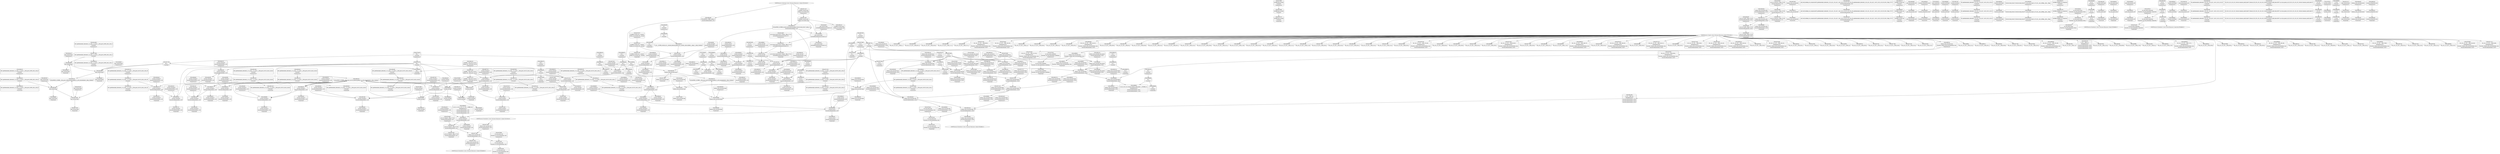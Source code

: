 digraph {
	CE0x3d9ca20 [shape=record,shape=Mrecord,label="{CE0x3d9ca20|get_current:tmp2|*SummSource*}"]
	CE0x3d8b8c0 [shape=record,shape=Mrecord,label="{CE0x3d8b8c0|80:_i32,_112:_i8*,_:_CRE_59,60_}"]
	CE0x3d78b60 [shape=record,shape=Mrecord,label="{CE0x3d78b60|avc_has_perm:ssid|Function::avc_has_perm&Arg::ssid::|*SummSource*}"]
	CE0x3d8a4c0 [shape=record,shape=Mrecord,label="{CE0x3d8a4c0|current_sid:tmp}"]
	CE0x3d862f0 [shape=record,shape=Mrecord,label="{CE0x3d862f0|selinux_sem_associate:tmp2|*SummSource*}"]
	CE0x3d7c100 [shape=record,shape=Mrecord,label="{CE0x3d7c100|selinux_sem_associate:tmp4|security/selinux/hooks.c,5419}"]
	CE0x3d75db0 [shape=record,shape=Mrecord,label="{CE0x3d75db0|GLOBAL:get_current|*Constant*}"]
	CE0x3d77780 [shape=record,shape=Mrecord,label="{CE0x3d77780|selinux_sem_associate:call|security/selinux/hooks.c,5417|*SummSink*}"]
	CE0x3d91460 [shape=record,shape=Mrecord,label="{CE0x3d91460|i64*_getelementptr_inbounds_(_11_x_i64_,_11_x_i64_*___llvm_gcov_ctr125,_i64_0,_i64_8)|*Constant*|*SummSource*}"]
	CE0x3db8850 [shape=record,shape=Mrecord,label="{CE0x3db8850|i32_22|*Constant*}"]
	CE0x3d76880 [shape=record,shape=Mrecord,label="{CE0x3d76880|80:_i32,_112:_i8*,_:_CRE_60,61_}"]
	CE0x3d84dc0 [shape=record,shape=Mrecord,label="{CE0x3d84dc0|80:_i32,_112:_i8*,_:_CRE_67,68_}"]
	CE0x3db89e0 [shape=record,shape=Mrecord,label="{CE0x3db89e0|current_sid:tmp23|security/selinux/hooks.c,218}"]
	CE0x3dbced0 [shape=record,shape=Mrecord,label="{CE0x3dbced0|COLLAPSED:_CMRE:_elem_0::|security/selinux/hooks.c,218}"]
	CE0x3d8a250 [shape=record,shape=Mrecord,label="{CE0x3d8a250|80:_i32,_112:_i8*,_:_CRE_49,50_}"]
	CE0x3d74dc0 [shape=record,shape=Mrecord,label="{CE0x3d74dc0|i32_0|*Constant*}"]
	CE0x3d6ad50 [shape=record,shape=Mrecord,label="{CE0x3d6ad50|_ret_i32_%call3,_!dbg_!27729|security/selinux/hooks.c,5424|*SummSource*}"]
	CE0x3d66fc0 [shape=record,shape=Mrecord,label="{CE0x3d66fc0|selinux_sem_associate:bb|*SummSink*}"]
	CE0x3d8d6e0 [shape=record,shape=Mrecord,label="{CE0x3d8d6e0|80:_i32,_112:_i8*,_:_CRE_160,168_|*MultipleSource*|Function::selinux_sem_associate&Arg::sma::|security/selinux/hooks.c,5419}"]
	CE0x3db2960 [shape=record,shape=Mrecord,label="{CE0x3db2960|_call_void_lockdep_rcu_suspicious(i8*_getelementptr_inbounds_(_25_x_i8_,_25_x_i8_*_.str3,_i32_0,_i32_0),_i32_218,_i8*_getelementptr_inbounds_(_45_x_i8_,_45_x_i8_*_.str12,_i32_0,_i32_0))_#10,_!dbg_!27727|security/selinux/hooks.c,218}"]
	CE0x3d8b410 [shape=record,shape=Mrecord,label="{CE0x3d8b410|80:_i32,_112:_i8*,_:_CRE_55,56_}"]
	CE0x3db93b0 [shape=record,shape=Mrecord,label="{CE0x3db93b0|current_sid:sid|security/selinux/hooks.c,220}"]
	CE0x3d7cdf0 [shape=record,shape=Mrecord,label="{CE0x3d7cdf0|80:_i32,_112:_i8*,_:_CRE_12,13_}"]
	CE0x3d79b10 [shape=record,shape=Mrecord,label="{CE0x3d79b10|current_sid:tmp2}"]
	CE0x3d84c90 [shape=record,shape=Mrecord,label="{CE0x3d84c90|80:_i32,_112:_i8*,_:_CRE_66,67_}"]
	CE0x3d8e270 [shape=record,shape=Mrecord,label="{CE0x3d8e270|GLOBAL:current_sid|*Constant*|*SummSource*}"]
	CE0x3dbcce0 [shape=record,shape=Mrecord,label="{CE0x3dbcce0|i32_22|*Constant*|*SummSink*}"]
	CE0x514a0f0 [shape=record,shape=Mrecord,label="{CE0x514a0f0|80:_i32,_112:_i8*,_:_CRE_1,2_}"]
	CE0x3d801e0 [shape=record,shape=Mrecord,label="{CE0x3d801e0|selinux_sem_associate:u|security/selinux/hooks.c,5422|*SummSource*}"]
	CE0x3daf5d0 [shape=record,shape=Mrecord,label="{CE0x3daf5d0|current_sid:tmp8|security/selinux/hooks.c,218|*SummSink*}"]
	CE0x3d86f80 [shape=record,shape=Mrecord,label="{CE0x3d86f80|_call_void_mcount()_#3}"]
	CE0x3dfea60 [shape=record,shape=Mrecord,label="{CE0x3dfea60|get_current:tmp3|*SummSink*}"]
	CE0x3d7f240 [shape=record,shape=Mrecord,label="{CE0x3d7f240|avc_has_perm:auditdata|Function::avc_has_perm&Arg::auditdata::}"]
	CE0x3d984a0 [shape=record,shape=Mrecord,label="{CE0x3d984a0|current_sid:land.lhs.true2|*SummSink*}"]
	CE0x3db39c0 [shape=record,shape=Mrecord,label="{CE0x3db39c0|i64*_getelementptr_inbounds_(_11_x_i64_,_11_x_i64_*___llvm_gcov_ctr125,_i64_0,_i64_9)|*Constant*|*SummSource*}"]
	CE0x3d7e1f0 [shape=record,shape=Mrecord,label="{CE0x3d7e1f0|80:_i32,_112:_i8*,_:_CRE_54,55_}"]
	CE0x3d841a0 [shape=record,shape=Mrecord,label="{CE0x3d841a0|i64*_getelementptr_inbounds_(_11_x_i64_,_11_x_i64_*___llvm_gcov_ctr125,_i64_0,_i64_6)|*Constant*|*SummSink*}"]
	CE0x3d9c0f0 [shape=record,shape=Mrecord,label="{CE0x3d9c0f0|get_current:bb}"]
	CE0x3db4280 [shape=record,shape=Mrecord,label="{CE0x3db4280|current_sid:tmp18|security/selinux/hooks.c,218}"]
	CE0x3db6b60 [shape=record,shape=Mrecord,label="{CE0x3db6b60|current_sid:if.end|*SummSource*}"]
	CE0x3dbc9f0 [shape=record,shape=Mrecord,label="{CE0x3dbc9f0|current_sid:tmp21|security/selinux/hooks.c,218|*SummSink*}"]
	CE0x3d71a90 [shape=record,shape=Mrecord,label="{CE0x3d71a90|GLOBAL:current_task|Global_var:current_task}"]
	CE0x3d8c220 [shape=record,shape=Mrecord,label="{CE0x3d8c220|current_sid:entry|*SummSink*}"]
	CE0x3db52f0 [shape=record,shape=Mrecord,label="{CE0x3db52f0|i8*_getelementptr_inbounds_(_25_x_i8_,_25_x_i8_*_.str3,_i32_0,_i32_0)|*Constant*}"]
	CE0x3d81710 [shape=record,shape=Mrecord,label="{CE0x3d81710|selinux_sem_associate:call3|security/selinux/hooks.c,5424}"]
	CE0x3d6c860 [shape=record,shape=Mrecord,label="{CE0x3d6c860|i8_1|*Constant*|*SummSource*}"]
	CE0x3d84a00 [shape=record,shape=Mrecord,label="{CE0x3d84a00|_call_void_mcount()_#3|*SummSink*}"]
	CE0x3d73220 [shape=record,shape=Mrecord,label="{CE0x3d73220|current_sid:tmp5|security/selinux/hooks.c,218}"]
	CE0x3d985e0 [shape=record,shape=Mrecord,label="{CE0x3d985e0|current_sid:do.body|*SummSource*}"]
	CE0x3dbd0b0 [shape=record,shape=Mrecord,label="{CE0x3dbd0b0|current_sid:security|security/selinux/hooks.c,218|*SummSource*}"]
	CE0x3db60b0 [shape=record,shape=Mrecord,label="{CE0x3db60b0|%struct.task_struct*_(%struct.task_struct**)*_asm_movq_%gs:$_1:P_,$0_,_r,im,_dirflag_,_fpsr_,_flags_|*SummSource*}"]
	CE0x3d8eca0 [shape=record,shape=Mrecord,label="{CE0x3d8eca0|i64*_getelementptr_inbounds_(_11_x_i64_,_11_x_i64_*___llvm_gcov_ctr125,_i64_0,_i64_1)|*Constant*}"]
	CE0x3d860f0 [shape=record,shape=Mrecord,label="{CE0x3d860f0|80:_i32,_112:_i8*,_:_CRE_76,80_|*MultipleSource*|Function::selinux_sem_associate&Arg::sma::|security/selinux/hooks.c,5419}"]
	CE0x3d78cc0 [shape=record,shape=Mrecord,label="{CE0x3d78cc0|avc_has_perm:tsid|Function::avc_has_perm&Arg::tsid::}"]
	CE0x3d82e10 [shape=record,shape=Mrecord,label="{CE0x3d82e10|GLOBAL:current_task|Global_var:current_task|*SummSink*}"]
	CE0x3d8ee50 [shape=record,shape=Mrecord,label="{CE0x3d8ee50|i64*_getelementptr_inbounds_(_11_x_i64_,_11_x_i64_*___llvm_gcov_ctr125,_i64_0,_i64_1)|*Constant*|*SummSink*}"]
	"CONST[source:1(input),value:2(dynamic)][purpose:{object}][SrcIdx:2]"
	CE0x3d64730 [shape=record,shape=Mrecord,label="{CE0x3d64730|selinux_sem_associate:key|security/selinux/hooks.c,5422|*SummSink*}"]
	CE0x3d73670 [shape=record,shape=Mrecord,label="{CE0x3d73670|GLOBAL:current_sid.__warned|Global_var:current_sid.__warned|*SummSource*}"]
	CE0x3db5870 [shape=record,shape=Mrecord,label="{CE0x3db5870|GLOBAL:lockdep_rcu_suspicious|*Constant*|*SummSource*}"]
	CE0x3d924a0 [shape=record,shape=Mrecord,label="{CE0x3d924a0|current_sid:tmp20|security/selinux/hooks.c,218}"]
	CE0x3dbcb60 [shape=record,shape=Mrecord,label="{CE0x3dbcb60|i32_22|*Constant*|*SummSource*}"]
	CE0x3da0c80 [shape=record,shape=Mrecord,label="{CE0x3da0c80|selinux_sem_associate:tmp|*SummSource*}"]
	CE0x3d74cd0 [shape=record,shape=Mrecord,label="{CE0x3d74cd0|_ret_i32_%tmp24,_!dbg_!27742|security/selinux/hooks.c,220|*SummSink*}"]
	CE0x3d875e0 [shape=record,shape=Mrecord,label="{CE0x3d875e0|80:_i32,_112:_i8*,_:_CRE_20,21_}"]
	CE0x3d72e40 [shape=record,shape=Mrecord,label="{CE0x3d72e40|80:_i32,_112:_i8*,_:_CRE_25,26_}"]
	CE0x3d64e50 [shape=record,shape=Mrecord,label="{CE0x3d64e50|avc_has_perm:tclass|Function::avc_has_perm&Arg::tclass::}"]
	CE0x3d9e010 [shape=record,shape=Mrecord,label="{CE0x3d9e010|current_sid:do.end}"]
	CE0x3d75c80 [shape=record,shape=Mrecord,label="{CE0x3d75c80|current_sid:call4|security/selinux/hooks.c,218|*SummSink*}"]
	CE0x3d89830 [shape=record,shape=Mrecord,label="{CE0x3d89830|avc_has_perm:entry|*SummSource*}"]
	CE0x3d78c00 [shape=record,shape=Mrecord,label="{CE0x3d78c00|avc_has_perm:ssid|Function::avc_has_perm&Arg::ssid::|*SummSink*}"]
	CE0x3dc8b50 [shape=record,shape=Mrecord,label="{CE0x3dc8b50|_call_void_mcount()_#3|*SummSource*}"]
	CE0x3d876d0 [shape=record,shape=Mrecord,label="{CE0x3d876d0|80:_i32,_112:_i8*,_:_CRE_21,22_}"]
	CE0x527be20 [shape=record,shape=Mrecord,label="{CE0x527be20|i64_1|*Constant*|*SummSource*}"]
	CE0x3d89570 [shape=record,shape=Mrecord,label="{CE0x3d89570|i32_3|*Constant*|*SummSink*}"]
	CE0x3d7ef70 [shape=record,shape=Mrecord,label="{CE0x3d7ef70|avc_has_perm:requested|Function::avc_has_perm&Arg::requested::}"]
	CE0x3d9fa30 [shape=record,shape=Mrecord,label="{CE0x3d9fa30|current_sid:if.then}"]
	CE0x3d73300 [shape=record,shape=Mrecord,label="{CE0x3d73300|current_sid:tmp7|security/selinux/hooks.c,218|*SummSink*}"]
	CE0x3db8d00 [shape=record,shape=Mrecord,label="{CE0x3db8d00|current_sid:tmp23|security/selinux/hooks.c,218|*SummSource*}"]
	CE0x3d6d140 [shape=record,shape=Mrecord,label="{CE0x3d6d140|GLOBAL:__llvm_gcov_ctr125|Global_var:__llvm_gcov_ctr125|*SummSource*}"]
	CE0x3d9a280 [shape=record,shape=Mrecord,label="{CE0x3d9a280|current_sid:land.lhs.true2}"]
	CE0x3d66860 [shape=record,shape=Mrecord,label="{CE0x3d66860|_call_void_mcount()_#3|*SummSink*}"]
	CE0x3db4ba0 [shape=record,shape=Mrecord,label="{CE0x3db4ba0|current_sid:tmp19|security/selinux/hooks.c,218|*SummSource*}"]
	CE0x3d7ef00 [shape=record,shape=Mrecord,label="{CE0x3d7ef00|_ret_i32_%retval.0,_!dbg_!27728|security/selinux/avc.c,775}"]
	CE0x3d983a0 [shape=record,shape=Mrecord,label="{CE0x3d983a0|current_sid:land.lhs.true2|*SummSource*}"]
	CE0x3db33f0 [shape=record,shape=Mrecord,label="{CE0x3db33f0|i8*_getelementptr_inbounds_(_45_x_i8_,_45_x_i8_*_.str12,_i32_0,_i32_0)|*Constant*}"]
	CE0x3db7da0 [shape=record,shape=Mrecord,label="{CE0x3db7da0|i32_78|*Constant*}"]
	"CONST[source:2(external),value:2(dynamic)][purpose:{subject}][SrcIdx:3]"
	CE0x3d88880 [shape=record,shape=Mrecord,label="{CE0x3d88880|80:_i32,_112:_i8*,_:_CRE_41,42_}"]
	CE0x3d7b8d0 [shape=record,shape=Mrecord,label="{CE0x3d7b8d0|80:_i32,_112:_i8*,_:_CRE_184,188_|*MultipleSource*|Function::selinux_sem_associate&Arg::sma::|security/selinux/hooks.c,5419}"]
	CE0x3db62d0 [shape=record,shape=Mrecord,label="{CE0x3db62d0|current_sid:do.end|*SummSink*}"]
	CE0x3d97360 [shape=record,shape=Mrecord,label="{CE0x3d97360|current_sid:tmp9|security/selinux/hooks.c,218|*SummSource*}"]
	CE0x3d9d630 [shape=record,shape=Mrecord,label="{CE0x3d9d630|current_sid:tobool|security/selinux/hooks.c,218|*SummSource*}"]
	CE0x3d71110 [shape=record,shape=Mrecord,label="{CE0x3d71110|80:_i32,_112:_i8*,_:_CRE_84,88_|*MultipleSource*|Function::selinux_sem_associate&Arg::sma::|security/selinux/hooks.c,5419}"]
	CE0x3df2350 [shape=record,shape=Mrecord,label="{CE0x3df2350|get_current:tmp|*SummSource*}"]
	CE0x3d91950 [shape=record,shape=Mrecord,label="{CE0x3d91950|i32_(i32,_i32,_i16,_i32,_%struct.common_audit_data*)*_bitcast_(i32_(i32,_i32,_i16,_i32,_%struct.common_audit_data.495*)*_avc_has_perm_to_i32_(i32,_i32,_i16,_i32,_%struct.common_audit_data*)*)|*Constant*|*SummSink*}"]
	CE0x3d96a50 [shape=record,shape=Mrecord,label="{CE0x3d96a50|i64_4|*Constant*|*SummSink*}"]
	CE0x3dbd470 [shape=record,shape=Mrecord,label="{CE0x3dbd470|current_sid:tmp22|security/selinux/hooks.c,218}"]
	CE0x5ce9a80 [shape=record,shape=Mrecord,label="{CE0x5ce9a80|80:_i32,_112:_i8*,_:_CRE_6,7_}"]
	CE0x3db5a00 [shape=record,shape=Mrecord,label="{CE0x3db5a00|i32_218|*Constant*}"]
	CE0x3d85020 [shape=record,shape=Mrecord,label="{CE0x3d85020|80:_i32,_112:_i8*,_:_CRE_69,70_}"]
	CE0x3d80a90 [shape=record,shape=Mrecord,label="{CE0x3d80a90|selinux_sem_associate:sid2|security/selinux/hooks.c,5424}"]
	CE0x3d72470 [shape=record,shape=Mrecord,label="{CE0x3d72470|i64_1|*Constant*}"]
	CE0x3d79b80 [shape=record,shape=Mrecord,label="{CE0x3d79b80|current_sid:tmp2|*SummSource*}"]
	CE0x3d7ee00 [shape=record,shape=Mrecord,label="{CE0x3d7ee00|avc_has_perm:requested|Function::avc_has_perm&Arg::requested::|*SummSink*}"]
	CE0x3d9ae90 [shape=record,shape=Mrecord,label="{CE0x3d9ae90|i64_2|*Constant*}"]
	CE0x3d7c380 [shape=record,shape=Mrecord,label="{CE0x3d7c380|selinux_sem_associate:tmp5|security/selinux/hooks.c,5419}"]
	"CONST[source:0(mediator),value:2(dynamic)][purpose:{object}][SnkIdx:1]"
	CE0x3d96d70 [shape=record,shape=Mrecord,label="{CE0x3d96d70|i64_5|*Constant*|*SummSink*}"]
	CE0x3d8a860 [shape=record,shape=Mrecord,label="{CE0x3d8a860|current_sid:tmp|*SummSink*}"]
	CE0x3d88dd0 [shape=record,shape=Mrecord,label="{CE0x3d88dd0|80:_i32,_112:_i8*,_:_CRE_28,29_}"]
	CE0x3d8fbf0 [shape=record,shape=Mrecord,label="{CE0x3d8fbf0|selinux_sem_associate:tmp5|security/selinux/hooks.c,5419|*SummSink*}"]
	CE0x3dbac00 [shape=record,shape=Mrecord,label="{CE0x3dbac00|current_sid:tmp24|security/selinux/hooks.c,220|*SummSource*}"]
	CE0x3d9af70 [shape=record,shape=Mrecord,label="{CE0x3d9af70|i64_2|*Constant*|*SummSink*}"]
	CE0x3d85df0 [shape=record,shape=Mrecord,label="{CE0x3d85df0|80:_i32,_112:_i8*,_:_CRE_71,72_}"]
	CE0x3d6daf0 [shape=record,shape=Mrecord,label="{CE0x3d6daf0|selinux_sem_associate:sem_perm1|security/selinux/hooks.c,5422}"]
	CE0x3d85cf0 [shape=record,shape=Mrecord,label="{CE0x3d85cf0|80:_i32,_112:_i8*,_:_CRE_70,71_}"]
	CE0x3d71340 [shape=record,shape=Mrecord,label="{CE0x3d71340|80:_i32,_112:_i8*,_:_CRE_88,92_|*MultipleSource*|Function::selinux_sem_associate&Arg::sma::|security/selinux/hooks.c,5419}"]
	CE0x3d7d4f0 [shape=record,shape=Mrecord,label="{CE0x3d7d4f0|selinux_sem_associate:sem_perm|security/selinux/hooks.c,5419|*SummSink*}"]
	CE0x3d83100 [shape=record,shape=Mrecord,label="{CE0x3d83100|i64*_getelementptr_inbounds_(_11_x_i64_,_11_x_i64_*___llvm_gcov_ctr125,_i64_0,_i64_1)|*Constant*|*SummSource*}"]
	CE0x3db8720 [shape=record,shape=Mrecord,label="{CE0x3db8720|current_sid:tmp21|security/selinux/hooks.c,218|*SummSource*}"]
	CE0x3d64810 [shape=record,shape=Mrecord,label="{CE0x3d64810|selinux_sem_associate:tmp6|security/selinux/hooks.c,5422|*SummSink*}"]
	CE0x3d7abe0 [shape=record,shape=Mrecord,label="{CE0x3d7abe0|80:_i32,_112:_i8*,_:_CRE_128,136_|*MultipleSource*|Function::selinux_sem_associate&Arg::sma::|security/selinux/hooks.c,5419}"]
	CE0x3d65030 [shape=record,shape=Mrecord,label="{CE0x3d65030|avc_has_perm:tclass|Function::avc_has_perm&Arg::tclass::|*SummSink*}"]
	CE0x3d64f50 [shape=record,shape=Mrecord,label="{CE0x3d64f50|i32_64|*Constant*}"]
	CE0x3d64940 [shape=record,shape=Mrecord,label="{CE0x3d64940|selinux_sem_associate:call3|security/selinux/hooks.c,5424|*SummSource*}"]
	CE0x54249f0 [shape=record,shape=Mrecord,label="{CE0x54249f0|80:_i32,_112:_i8*,_:_CRE_2,3_}"]
	CE0x3d7c170 [shape=record,shape=Mrecord,label="{CE0x3d7c170|selinux_sem_associate:tmp4|security/selinux/hooks.c,5419|*SummSource*}"]
	CE0x3d6a400 [shape=record,shape=Mrecord,label="{CE0x3d6a400|selinux_sem_associate:tmp}"]
	CE0x3daf4d0 [shape=record,shape=Mrecord,label="{CE0x3daf4d0|current_sid:tobool1|security/selinux/hooks.c,218}"]
	CE0x3d9ad40 [shape=record,shape=Mrecord,label="{CE0x3d9ad40|i64_3|*Constant*|*SummSink*}"]
	CE0x3d76d90 [shape=record,shape=Mrecord,label="{CE0x3d76d90|80:_i32,_112:_i8*,_:_CRE_64,65_}"]
	CE0x3d92620 [shape=record,shape=Mrecord,label="{CE0x3d92620|current_sid:tmp20|security/selinux/hooks.c,218|*SummSource*}"]
	CE0x3d97a00 [shape=record,shape=Mrecord,label="{CE0x3d97a00|current_sid:tmp11|security/selinux/hooks.c,218}"]
	CE0x3d64ce0 [shape=record,shape=Mrecord,label="{CE0x3d64ce0|i16_25|*Constant*|*SummSink*}"]
	CE0x3d911b0 [shape=record,shape=Mrecord,label="{CE0x3d911b0|i64*_getelementptr_inbounds_(_11_x_i64_,_11_x_i64_*___llvm_gcov_ctr125,_i64_0,_i64_8)|*Constant*|*SummSink*}"]
	CE0x3d73040 [shape=record,shape=Mrecord,label="{CE0x3d73040|i64_0|*Constant*|*SummSink*}"]
	CE0x3db7e10 [shape=record,shape=Mrecord,label="{CE0x3db7e10|i32_78|*Constant*|*SummSink*}"]
	CE0x3db2db0 [shape=record,shape=Mrecord,label="{CE0x3db2db0|i32_218|*Constant*|*SummSource*}"]
	CE0x3d779e0 [shape=record,shape=Mrecord,label="{CE0x3d779e0|selinux_sem_associate:call|security/selinux/hooks.c,5417}"]
	CE0x3d7d560 [shape=record,shape=Mrecord,label="{CE0x3d7d560|80:_i32,_112:_i8*,_:_CRE_3,4_}"]
	CE0x3d81a00 [shape=record,shape=Mrecord,label="{CE0x3d81a00|selinux_sem_associate:tmp7|security/selinux/hooks.c,5424|*SummSource*}"]
	CE0x3d73410 [shape=record,shape=Mrecord,label="{CE0x3d73410|GLOBAL:current_sid.__warned|Global_var:current_sid.__warned}"]
	CE0x3d96920 [shape=record,shape=Mrecord,label="{CE0x3d96920|i64_4|*Constant*|*SummSource*}"]
	CE0x3d778d0 [shape=record,shape=Mrecord,label="{CE0x3d778d0|i64*_getelementptr_inbounds_(_2_x_i64_,_2_x_i64_*___llvm_gcov_ctr98,_i64_0,_i64_1)|*Constant*}"]
	CE0x3d986a0 [shape=record,shape=Mrecord,label="{CE0x3d986a0|current_sid:if.then|*SummSink*}"]
	CE0x3d6fe70 [shape=record,shape=Mrecord,label="{CE0x3d6fe70|80:_i32,_112:_i8*,_:_CRE_30,31_}"]
	CE0x3d8d3d0 [shape=record,shape=Mrecord,label="{CE0x3d8d3d0|80:_i32,_112:_i8*,_:_CRE_144,152_|*MultipleSource*|Function::selinux_sem_associate&Arg::sma::|security/selinux/hooks.c,5419}"]
	CE0x3db8010 [shape=record,shape=Mrecord,label="{CE0x3db8010|COLLAPSED:_GCMRE_current_task_external_global_%struct.task_struct*:_elem_0::|security/selinux/hooks.c,218}"]
	CE0x3d9a320 [shape=record,shape=Mrecord,label="{CE0x3d9a320|current_sid:if.end|*SummSink*}"]
	CE0x3d6fce0 [shape=record,shape=Mrecord,label="{CE0x3d6fce0|i64*_getelementptr_inbounds_(_2_x_i64_,_2_x_i64_*___llvm_gcov_ctr319,_i64_0,_i64_1)|*Constant*|*SummSource*}"]
	CE0x3db3200 [shape=record,shape=Mrecord,label="{CE0x3db3200|i32_218|*Constant*|*SummSink*}"]
	CE0x3d6be50 [shape=record,shape=Mrecord,label="{CE0x3d6be50|current_sid:tmp15|security/selinux/hooks.c,218|*SummSink*}"]
	CE0x3d83c90 [shape=record,shape=Mrecord,label="{CE0x3d83c90|i64*_getelementptr_inbounds_(_11_x_i64_,_11_x_i64_*___llvm_gcov_ctr125,_i64_0,_i64_6)|*Constant*}"]
	CE0x3dbd040 [shape=record,shape=Mrecord,label="{CE0x3dbd040|current_sid:security|security/selinux/hooks.c,218}"]
	CE0x3d8a120 [shape=record,shape=Mrecord,label="{CE0x3d8a120|80:_i32,_112:_i8*,_:_CRE_48,49_}"]
	CE0x3d83ef0 [shape=record,shape=Mrecord,label="{CE0x3d83ef0|i64*_getelementptr_inbounds_(_11_x_i64_,_11_x_i64_*___llvm_gcov_ctr125,_i64_0,_i64_6)|*Constant*|*SummSource*}"]
	CE0x3db2a40 [shape=record,shape=Mrecord,label="{CE0x3db2a40|_call_void_lockdep_rcu_suspicious(i8*_getelementptr_inbounds_(_25_x_i8_,_25_x_i8_*_.str3,_i32_0,_i32_0),_i32_218,_i8*_getelementptr_inbounds_(_45_x_i8_,_45_x_i8_*_.str12,_i32_0,_i32_0))_#10,_!dbg_!27727|security/selinux/hooks.c,218|*SummSink*}"]
	CE0x3d73990 [shape=record,shape=Mrecord,label="{CE0x3d73990|i32_0|*Constant*|*SummSource*}"]
	CE0x3d76f30 [shape=record,shape=Mrecord,label="{CE0x3d76f30|i64*_getelementptr_inbounds_(_2_x_i64_,_2_x_i64_*___llvm_gcov_ctr319,_i64_0,_i64_0)|*Constant*}"]
	CE0x3db9010 [shape=record,shape=Mrecord,label="{CE0x3db9010|i32_1|*Constant*}"]
	CE0x3d77b00 [shape=record,shape=Mrecord,label="{CE0x3d77b00|selinux_sem_associate:call|security/selinux/hooks.c,5417|*SummSource*}"]
	CE0x3d67e70 [shape=record,shape=Mrecord,label="{CE0x3d67e70|80:_i32,_112:_i8*,_:_CRE_8,9_}"]
	CE0x3d76c60 [shape=record,shape=Mrecord,label="{CE0x3d76c60|80:_i32,_112:_i8*,_:_CRE_63,64_}"]
	CE0x3d88010 [shape=record,shape=Mrecord,label="{CE0x3d88010|80:_i32,_112:_i8*,_:_CRE_9,10_}"]
	CE0x3db37f0 [shape=record,shape=Mrecord,label="{CE0x3db37f0|i64*_getelementptr_inbounds_(_11_x_i64_,_11_x_i64_*___llvm_gcov_ctr125,_i64_0,_i64_9)|*Constant*}"]
	CE0x3d9f850 [shape=record,shape=Mrecord,label="{CE0x3d9f850|current_sid:call4|security/selinux/hooks.c,218|*SummSource*}"]
	CE0x3d73a00 [shape=record,shape=Mrecord,label="{CE0x3d73a00|i32_0|*Constant*|*SummSink*}"]
	CE0x3d89320 [shape=record,shape=Mrecord,label="{CE0x3d89320|i32_3|*Constant*|*SummSource*}"]
	CE0x3d96c30 [shape=record,shape=Mrecord,label="{CE0x3d96c30|i64_5|*Constant*}"]
	CE0x3d90380 [shape=record,shape=Mrecord,label="{CE0x3d90380|selinux_sem_associate:type|security/selinux/hooks.c,5421|*SummSink*}"]
	CE0x3d96560 [shape=record,shape=Mrecord,label="{CE0x3d96560|current_sid:tobool1|security/selinux/hooks.c,218|*SummSink*}"]
	CE0x3d923c0 [shape=record,shape=Mrecord,label="{CE0x3d923c0|i64*_getelementptr_inbounds_(_11_x_i64_,_11_x_i64_*___llvm_gcov_ctr125,_i64_0,_i64_10)|*Constant*|*SummSink*}"]
	CE0x3d9a180 [shape=record,shape=Mrecord,label="{CE0x3d9a180|current_sid:if.end}"]
	CE0x3d8b530 [shape=record,shape=Mrecord,label="{CE0x3d8b530|80:_i32,_112:_i8*,_:_CRE_56,57_}"]
	CE0x3db3b50 [shape=record,shape=Mrecord,label="{CE0x3db3b50|i64*_getelementptr_inbounds_(_11_x_i64_,_11_x_i64_*___llvm_gcov_ctr125,_i64_0,_i64_9)|*Constant*|*SummSink*}"]
	CE0x3db5740 [shape=record,shape=Mrecord,label="{CE0x3db5740|GLOBAL:lockdep_rcu_suspicious|*Constant*}"]
	CE0x3d6c690 [shape=record,shape=Mrecord,label="{CE0x3d6c690|i8_1|*Constant*}"]
	CE0x3d85120 [shape=record,shape=Mrecord,label="{CE0x3d85120|i64*_getelementptr_inbounds_(_2_x_i64_,_2_x_i64_*___llvm_gcov_ctr319,_i64_0,_i64_0)|*Constant*|*SummSink*}"]
	CE0x3d73290 [shape=record,shape=Mrecord,label="{CE0x3d73290|GLOBAL:__llvm_gcov_ctr125|Global_var:__llvm_gcov_ctr125}"]
	CE0x3d96690 [shape=record,shape=Mrecord,label="{CE0x3d96690|i64_4|*Constant*}"]
	"CONST[source:0(mediator),value:2(dynamic)][purpose:{subject}][SnkIdx:0]"
	CE0x3d72b70 [shape=record,shape=Mrecord,label="{CE0x3d72b70|80:_i32,_112:_i8*,_:_CRE_22,23_}"]
	CE0x3d9c920 [shape=record,shape=Mrecord,label="{CE0x3d9c920|_call_void_mcount()_#3}"]
	CE0x3d89e50 [shape=record,shape=Mrecord,label="{CE0x3d89e50|avc_has_perm:entry}"]
	CE0x3d9d250 [shape=record,shape=Mrecord,label="{CE0x3d9d250|current_sid:call|security/selinux/hooks.c,218|*SummSource*}"]
	CE0x3d8b270 [shape=record,shape=Mrecord,label="{CE0x3d8b270|80:_i32,_112:_i8*,_:_CRE_39,40_}"]
	CE0x5424a60 [shape=record,shape=Mrecord,label="{CE0x5424a60|80:_i32,_112:_i8*,_:_CRE_10,11_}"]
	CE0x3d8b010 [shape=record,shape=Mrecord,label="{CE0x3d8b010|80:_i32,_112:_i8*,_:_CRE_37,38_}"]
	CE0x3d74bd0 [shape=record,shape=Mrecord,label="{CE0x3d74bd0|_ret_i32_%tmp24,_!dbg_!27742|security/selinux/hooks.c,220|*SummSource*}"]
	CE0x3db8ae0 [shape=record,shape=Mrecord,label="{CE0x3db8ae0|current_sid:tmp22|security/selinux/hooks.c,218|*SummSink*}"]
	CE0x3d7d460 [shape=record,shape=Mrecord,label="{CE0x3d7d460|selinux_sem_associate:sem_perm|security/selinux/hooks.c,5419|*SummSource*}"]
	CE0x382eaa0 [shape=record,shape=Mrecord,label="{CE0x382eaa0|80:_i32,_112:_i8*,_:_CRE_33,34_}"]
	CE0x3db55d0 [shape=record,shape=Mrecord,label="{CE0x3db55d0|i8*_getelementptr_inbounds_(_25_x_i8_,_25_x_i8_*_.str3,_i32_0,_i32_0)|*Constant*|*SummSink*}"]
	CE0x3d9e180 [shape=record,shape=Mrecord,label="{CE0x3d9e180|current_sid:do.end|*SummSource*}"]
	CE0x3dd92a0 [shape=record,shape=Mrecord,label="{CE0x3dd92a0|i64*_getelementptr_inbounds_(_2_x_i64_,_2_x_i64_*___llvm_gcov_ctr98,_i64_0,_i64_1)|*Constant*|*SummSink*}"]
	CE0x3d96ca0 [shape=record,shape=Mrecord,label="{CE0x3d96ca0|i64_5|*Constant*|*SummSource*}"]
	CE0x3d848d0 [shape=record,shape=Mrecord,label="{CE0x3d848d0|_call_void_mcount()_#3|*SummSource*}"]
	CE0x3db3520 [shape=record,shape=Mrecord,label="{CE0x3db3520|i8*_getelementptr_inbounds_(_45_x_i8_,_45_x_i8_*_.str12,_i32_0,_i32_0)|*Constant*|*SummSink*}"]
	CE0x3d6da80 [shape=record,shape=Mrecord,label="{CE0x3d6da80|selinux_sem_associate:sem_perm1|security/selinux/hooks.c,5422|*SummSink*}"]
	"CONST[source:0(mediator),value:2(dynamic)][purpose:{subject}][SrcIdx:4]"
	CE0x3d80350 [shape=record,shape=Mrecord,label="{CE0x3d80350|selinux_sem_associate:u|security/selinux/hooks.c,5422|*SummSink*}"]
	CE0x3d75a50 [shape=record,shape=Mrecord,label="{CE0x3d75a50|selinux_sem_associate:tmp2}"]
	CE0x3d6d7f0 [shape=record,shape=Mrecord,label="{CE0x3d6d7f0|i8_4|*Constant*|*SummSource*}"]
	CE0x3d76170 [shape=record,shape=Mrecord,label="{CE0x3d76170|GLOBAL:get_current|*Constant*|*SummSink*}"]
	CE0x3d88750 [shape=record,shape=Mrecord,label="{CE0x3d88750|80:_i32,_112:_i8*,_:_CRE_40,41_}"]
	CE0x3d64fc0 [shape=record,shape=Mrecord,label="{CE0x3d64fc0|avc_has_perm:tclass|Function::avc_has_perm&Arg::tclass::|*SummSource*}"]
	CE0x3d88100 [shape=record,shape=Mrecord,label="{CE0x3d88100|80:_i32,_112:_i8*,_:_CRE_11,12_}"]
	CE0x3d88ca0 [shape=record,shape=Mrecord,label="{CE0x3d88ca0|80:_i32,_112:_i8*,_:_CRE_27,28_}"]
	CE0x3d75c10 [shape=record,shape=Mrecord,label="{CE0x3d75c10|current_sid:call4|security/selinux/hooks.c,218}"]
	CE0x3d77250 [shape=record,shape=Mrecord,label="{CE0x3d77250|80:_i32,_112:_i8*,_:_CRE_44,45_}"]
	CE0x3d978d0 [shape=record,shape=Mrecord,label="{CE0x3d978d0|current_sid:tmp10|security/selinux/hooks.c,218|*SummSink*}"]
	CE0x3d7a820 [shape=record,shape=Mrecord,label="{CE0x3d7a820|80:_i32,_112:_i8*,_:_CRE_112,120_|*MultipleSource*|Function::selinux_sem_associate&Arg::sma::|security/selinux/hooks.c,5419}"]
	CE0x3d87400 [shape=record,shape=Mrecord,label="{CE0x3d87400|80:_i32,_112:_i8*,_:_CRE_18,19_}"]
	CE0x3d98540 [shape=record,shape=Mrecord,label="{CE0x3d98540|current_sid:if.then|*SummSource*}"]
	CE0x3db85a0 [shape=record,shape=Mrecord,label="{CE0x3db85a0|current_sid:tmp21|security/selinux/hooks.c,218}"]
	CE0x3db6230 [shape=record,shape=Mrecord,label="{CE0x3db6230|%struct.task_struct*_(%struct.task_struct**)*_asm_movq_%gs:$_1:P_,$0_,_r,im,_dirflag_,_fpsr_,_flags_|*SummSink*}"]
	CE0x3d647a0 [shape=record,shape=Mrecord,label="{CE0x3d647a0|selinux_sem_associate:tmp6|security/selinux/hooks.c,5422|*SummSource*}"]
	CE0x3d8c180 [shape=record,shape=Mrecord,label="{CE0x3d8c180|current_sid:entry|*SummSource*}"]
	CE0x3db8190 [shape=record,shape=Mrecord,label="{CE0x3db8190|current_sid:cred|security/selinux/hooks.c,218|*SummSource*}"]
	CE0x3db6af0 [shape=record,shape=Mrecord,label="{CE0x3db6af0|current_sid:bb|*SummSink*}"]
	CE0x3d9df20 [shape=record,shape=Mrecord,label="{CE0x3d9df20|current_sid:do.body|*SummSink*}"]
	CE0x3db7e80 [shape=record,shape=Mrecord,label="{CE0x3db7e80|i32_78|*Constant*|*SummSource*}"]
	CE0x3d7f580 [shape=record,shape=Mrecord,label="{CE0x3d7f580|_ret_i32_%retval.0,_!dbg_!27728|security/selinux/avc.c,775|*SummSource*}"]
	CE0x3d8a380 [shape=record,shape=Mrecord,label="{CE0x3d8a380|80:_i32,_112:_i8*,_:_CRE_50,51_}"]
	CE0x3d97c00 [shape=record,shape=Mrecord,label="{CE0x3d97c00|current_sid:tmp11|security/selinux/hooks.c,218|*SummSource*}"]
	CE0x3db34b0 [shape=record,shape=Mrecord,label="{CE0x3db34b0|i8*_getelementptr_inbounds_(_45_x_i8_,_45_x_i8_*_.str12,_i32_0,_i32_0)|*Constant*|*SummSource*}"]
	CE0x3d846a0 [shape=record,shape=Mrecord,label="{CE0x3d846a0|current_sid:tmp13|security/selinux/hooks.c,218|*SummSink*}"]
	CE0x3d64bb0 [shape=record,shape=Mrecord,label="{CE0x3d64bb0|i16_25|*Constant*|*SummSource*}"]
	CE0x3d7df90 [shape=record,shape=Mrecord,label="{CE0x3d7df90|80:_i32,_112:_i8*,_:_CRE_52,53_}"]
	CE0x3d90c00 [shape=record,shape=Mrecord,label="{CE0x3d90c00|current_sid:tmp14|security/selinux/hooks.c,218|*SummSink*}"]
	CE0x3d815a0 [shape=record,shape=Mrecord,label="{CE0x3d815a0|selinux_sem_associate:tmp7|security/selinux/hooks.c,5424}"]
	CE0x3dbaa70 [shape=record,shape=Mrecord,label="{CE0x3dbaa70|current_sid:tmp24|security/selinux/hooks.c,220}"]
	CE0x3d89bf0 [shape=record,shape=Mrecord,label="{CE0x3d89bf0|selinux_sem_associate:call3|security/selinux/hooks.c,5424|*SummSink*}"]
	CE0x3d7cee0 [shape=record,shape=Mrecord,label="{CE0x3d7cee0|80:_i32,_112:_i8*,_:_CRE_13,14_}"]
	"CONST[source:0(mediator),value:0(static)][purpose:{operation}][SnkIdx:3]"
	CE0x3d652d0 [shape=record,shape=Mrecord,label="{CE0x3d652d0|i32_64|*Constant*|*SummSource*}"]
	CE0x3d7f920 [shape=record,shape=Mrecord,label="{CE0x3d7f920|current_sid:bb|*SummSource*}"]
	CE0x3d7b010 [shape=record,shape=Mrecord,label="{CE0x3d7b010|_ret_%struct.task_struct*_%tmp4,_!dbg_!27714|./arch/x86/include/asm/current.h,14}"]
	CE0x3d76a00 [shape=record,shape=Mrecord,label="{CE0x3d76a00|80:_i32,_112:_i8*,_:_CRE_61,62_}"]
	CE0x3d6c160 [shape=record,shape=Mrecord,label="{CE0x3d6c160|current_sid:tmp16|security/selinux/hooks.c,218}"]
	CE0x3d92310 [shape=record,shape=Mrecord,label="{CE0x3d92310|i64*_getelementptr_inbounds_(_11_x_i64_,_11_x_i64_*___llvm_gcov_ctr125,_i64_0,_i64_10)|*Constant*|*SummSource*}"]
	CE0x3d7b760 [shape=record,shape=Mrecord,label="{CE0x3d7b760|80:_i32,_112:_i8*,_:_CRE_176,184_|*MultipleSource*|Function::selinux_sem_associate&Arg::sma::|security/selinux/hooks.c,5419}"]
	CE0x3d76b30 [shape=record,shape=Mrecord,label="{CE0x3d76b30|80:_i32,_112:_i8*,_:_CRE_62,63_}"]
	CE0x3d8b140 [shape=record,shape=Mrecord,label="{CE0x3d8b140|80:_i32,_112:_i8*,_:_CRE_38,39_}"]
	CE0x3d7fad0 [shape=record,shape=Mrecord,label="{CE0x3d7fad0|_ret_i32_%call3,_!dbg_!27729|security/selinux/hooks.c,5424}"]
	CE0x3d9ca90 [shape=record,shape=Mrecord,label="{CE0x3d9ca90|get_current:tmp2|*SummSink*}"]
	CE0x3d6dbc0 [shape=record,shape=Mrecord,label="{CE0x3d6dbc0|selinux_sem_associate:key|security/selinux/hooks.c,5422}"]
	CE0x3db4720 [shape=record,shape=Mrecord,label="{CE0x3db4720|current_sid:tmp19|security/selinux/hooks.c,218}"]
	CE0x3dbb1f0 [shape=record,shape=Mrecord,label="{CE0x3dbb1f0|i64*_getelementptr_inbounds_(_2_x_i64_,_2_x_i64_*___llvm_gcov_ctr98,_i64_0,_i64_0)|*Constant*|*SummSource*}"]
	CE0x3daf360 [shape=record,shape=Mrecord,label="{CE0x3daf360|current_sid:tmp8|security/selinux/hooks.c,218|*SummSource*}"]
	CE0x3d9d560 [shape=record,shape=Mrecord,label="{CE0x3d9d560|current_sid:tobool|security/selinux/hooks.c,218|*SummSink*}"]
	CE0x3d7d230 [shape=record,shape=Mrecord,label="{CE0x3d7d230|current_sid:tmp7|security/selinux/hooks.c,218|*SummSource*}"]
	CE0x3d8f9d0 [shape=record,shape=Mrecord,label="{CE0x3d8f9d0|0:_i8,_8:_i32,_24:_%struct.selinux_audit_data*,_:_SCMRE_0,1_|*MultipleSource*|security/selinux/hooks.c,5421|security/selinux/hooks.c, 5416}"]
	CE0x3d72d50 [shape=record,shape=Mrecord,label="{CE0x3d72d50|80:_i32,_112:_i8*,_:_CRE_24,25_}"]
	CE0x3d6d660 [shape=record,shape=Mrecord,label="{CE0x3d6d660|i8_4|*Constant*}"]
	CE0x3d913f0 [shape=record,shape=Mrecord,label="{CE0x3d913f0|i64*_getelementptr_inbounds_(_11_x_i64_,_11_x_i64_*___llvm_gcov_ctr125,_i64_0,_i64_8)|*Constant*}"]
	CE0x3d8c080 [shape=record,shape=Mrecord,label="{CE0x3d8c080|current_sid:entry}"]
	CE0x3d88f00 [shape=record,shape=Mrecord,label="{CE0x3d88f00|80:_i32,_112:_i8*,_:_CRE_29,30_}"]
	CE0x3d67830 [shape=record,shape=Mrecord,label="{CE0x3d67830|i32_1|*Constant*|*SummSource*}"]
	CE0x3d6d980 [shape=record,shape=Mrecord,label="{CE0x3d6d980|i8_4|*Constant*|*SummSink*}"]
	CE0x3d6d290 [shape=record,shape=Mrecord,label="{CE0x3d6d290|current_sid:tmp5|security/selinux/hooks.c,218|*SummSink*}"]
	CE0x3dfe960 [shape=record,shape=Mrecord,label="{CE0x3dfe960|get_current:tmp3|*SummSource*}"]
	CE0x3d676d0 [shape=record,shape=Mrecord,label="{CE0x3d676d0|selinux_sem_associate:bb|*SummSource*}"]
	CE0x3d80f40 [shape=record,shape=Mrecord,label="{CE0x3d80f40|selinux_sem_associate:sid2|security/selinux/hooks.c,5424|*SummSink*}"]
	CE0x3d97d80 [shape=record,shape=Mrecord,label="{CE0x3d97d80|current_sid:tmp11|security/selinux/hooks.c,218|*SummSink*}"]
	CE0x3d6fc70 [shape=record,shape=Mrecord,label="{CE0x3d6fc70|selinux_sem_associate:ad|security/selinux/hooks.c, 5416|*SummSink*}"]
	CE0x3d85f20 [shape=record,shape=Mrecord,label="{CE0x3d85f20|i32_10|*Constant*}"]
	CE0x3d81bb0 [shape=record,shape=Mrecord,label="{CE0x3d81bb0|selinux_sem_associate:tmp7|security/selinux/hooks.c,5424|*SummSink*}"]
	CE0x3d73920 [shape=record,shape=Mrecord,label="{CE0x3d73920|current_sid:tmp8|security/selinux/hooks.c,218}"]
	CE0x3d7a3e0 [shape=record,shape=Mrecord,label="{CE0x3d7a3e0|80:_i32,_112:_i8*,_:_CRE_96,100_|*MultipleSource*|Function::selinux_sem_associate&Arg::sma::|security/selinux/hooks.c,5419}"]
	CE0x3d90a80 [shape=record,shape=Mrecord,label="{CE0x3d90a80|current_sid:tmp14|security/selinux/hooks.c,218|*SummSource*}"]
	CE0x3d9be60 [shape=record,shape=Mrecord,label="{CE0x3d9be60|0:_i32,_4:_i32,_8:_i32,_12:_i32,_:_CMRE_4,8_|*MultipleSource*|security/selinux/hooks.c,218|security/selinux/hooks.c,218|security/selinux/hooks.c,220}"]
	CE0x3df22e0 [shape=record,shape=Mrecord,label="{CE0x3df22e0|COLLAPSED:_GCMRE___llvm_gcov_ctr98_internal_global_2_x_i64_zeroinitializer:_elem_0:default:}"]
	CE0x3d77150 [shape=record,shape=Mrecord,label="{CE0x3d77150|80:_i32,_112:_i8*,_:_CRE_43,44_}"]
	CE0x3d807f0 [shape=record,shape=Mrecord,label="{CE0x3d807f0|selinux_sem_associate:ipc_id|security/selinux/hooks.c,5422|*SummSink*}"]
	CE0x3d9d900 [shape=record,shape=Mrecord,label="{CE0x3d9d900|i64_3|*Constant*|*SummSource*}"]
	CE0x3d6c560 [shape=record,shape=Mrecord,label="{CE0x3d6c560|current_sid:tmp16|security/selinux/hooks.c,218|*SummSink*}"]
	CE0x3d96e10 [shape=record,shape=Mrecord,label="{CE0x3d96e10|current_sid:tmp9|security/selinux/hooks.c,218}"]
	CE0x3d79bf0 [shape=record,shape=Mrecord,label="{CE0x3d79bf0|current_sid:tmp2|*SummSink*}"]
	CE0x3d73170 [shape=record,shape=Mrecord,label="{CE0x3d73170|GLOBAL:__llvm_gcov_ctr125|Global_var:__llvm_gcov_ctr125|*SummSink*}"]
	CE0x3db88c0 [shape=record,shape=Mrecord,label="{CE0x3db88c0|current_sid:tmp22|security/selinux/hooks.c,218|*SummSource*}"]
	CE0x3d677c0 [shape=record,shape=Mrecord,label="{CE0x3d677c0|i32_1|*Constant*}"]
	CE0x3dafd90 [shape=record,shape=Mrecord,label="{CE0x3dafd90|get_current:tmp|*SummSink*}"]
	CE0x3d92430 [shape=record,shape=Mrecord,label="{CE0x3d92430|current_sid:tmp19|security/selinux/hooks.c,218|*SummSink*}"]
	CE0x3d8fb30 [shape=record,shape=Mrecord,label="{CE0x3d8fb30|selinux_sem_associate:tmp5|security/selinux/hooks.c,5419|*SummSource*}"]
	CE0x3d6a090 [shape=record,shape=Mrecord,label="{CE0x3d6a090|selinux_sem_associate:tmp1}"]
	CE0x3d68210 [shape=record,shape=Mrecord,label="{CE0x3d68210|selinux_sem_associate:bb}"]
	CE0x3d6bd70 [shape=record,shape=Mrecord,label="{CE0x3d6bd70|current_sid:tmp15|security/selinux/hooks.c,218}"]
	CE0x3d7ec90 [shape=record,shape=Mrecord,label="{CE0x3d7ec90|i32_64|*Constant*|*SummSink*}"]
	CE0x3dc8c50 [shape=record,shape=Mrecord,label="{CE0x3dc8c50|_call_void_mcount()_#3|*SummSink*}"]
	CE0x3d7bd80 [shape=record,shape=Mrecord,label="{CE0x3d7bd80|selinux_sem_associate:security|security/selinux/hooks.c,5419|*SummSink*}"]
	CE0x3db3ff0 [shape=record,shape=Mrecord,label="{CE0x3db3ff0|current_sid:tmp17|security/selinux/hooks.c,218|*SummSink*}"]
	CE0x3d8c290 [shape=record,shape=Mrecord,label="{CE0x3d8c290|_ret_i32_%tmp24,_!dbg_!27742|security/selinux/hooks.c,220}"]
	CE0x3db4470 [shape=record,shape=Mrecord,label="{CE0x3db4470|current_sid:tmp18|security/selinux/hooks.c,218|*SummSource*}"]
	CE0x3d9d890 [shape=record,shape=Mrecord,label="{CE0x3d9d890|i64_3|*Constant*}"]
	CE0x3dba4c0 [shape=record,shape=Mrecord,label="{CE0x3dba4c0|i64*_getelementptr_inbounds_(_2_x_i64_,_2_x_i64_*___llvm_gcov_ctr98,_i64_0,_i64_0)|*Constant*}"]
	CE0x3d66cd0 [shape=record,shape=Mrecord,label="{CE0x3d66cd0|80:_i32,_112:_i8*,_:_CRE_16,17_}"]
	CE0x3d90f00 [shape=record,shape=Mrecord,label="{CE0x3d90f00|i1_true|*Constant*|*SummSource*}"]
	CE0x3d83310 [shape=record,shape=Mrecord,label="{CE0x3d83310|current_sid:tmp1|*SummSink*}"]
	CE0x3d6c9e0 [shape=record,shape=Mrecord,label="{CE0x3d6c9e0|i8_1|*Constant*|*SummSink*}"]
	CE0x3d927c0 [shape=record,shape=Mrecord,label="{CE0x3d927c0|current_sid:tmp20|security/selinux/hooks.c,218|*SummSink*}"]
	CE0x3d6e120 [shape=record,shape=Mrecord,label="{CE0x3d6e120|selinux_sem_associate:sem_perm1|security/selinux/hooks.c,5422|*SummSource*}"]
	CE0x3d66e10 [shape=record,shape=Mrecord,label="{CE0x3d66e10|80:_i32,_112:_i8*,_:_CRE_17,18_}"]
	CE0x3d9bb20 [shape=record,shape=Mrecord,label="{CE0x3d9bb20|current_sid:sid|security/selinux/hooks.c,220|*SummSource*}"]
	CE0x3d6c3e0 [shape=record,shape=Mrecord,label="{CE0x3d6c3e0|current_sid:tmp16|security/selinux/hooks.c,218|*SummSource*}"]
	CE0x3d77cf0 [shape=record,shape=Mrecord,label="{CE0x3d77cf0|i64_1|*Constant*}"]
	CE0x3dbd120 [shape=record,shape=Mrecord,label="{CE0x3dbd120|current_sid:security|security/selinux/hooks.c,218|*SummSink*}"]
	CE0x3d79dc0 [shape=record,shape=Mrecord,label="{CE0x3d79dc0|i32_1|*Constant*|*SummSink*}"]
	CE0x3d8d970 [shape=record,shape=Mrecord,label="{CE0x3d8d970|80:_i32,_112:_i8*,_:_CRE_168,176_|*MultipleSource*|Function::selinux_sem_associate&Arg::sma::|security/selinux/hooks.c,5419}"]
	CE0x3d88fa0 [shape=record,shape=Mrecord,label="{CE0x3d88fa0|selinux_sem_associate:key|security/selinux/hooks.c,5422|*SummSource*}"]
	CE0x3db4a70 [shape=record,shape=Mrecord,label="{CE0x3db4a70|i64*_getelementptr_inbounds_(_11_x_i64_,_11_x_i64_*___llvm_gcov_ctr125,_i64_0,_i64_10)|*Constant*}"]
	CE0x3d839e0 [shape=record,shape=Mrecord,label="{CE0x3d839e0|current_sid:tmp12|security/selinux/hooks.c,218|*SummSource*}"]
	CE0x3d7ad40 [shape=record,shape=Mrecord,label="{CE0x3d7ad40|get_current:entry|*SummSink*}"]
	CE0x3d78ec0 [shape=record,shape=Mrecord,label="{CE0x3d78ec0|avc_has_perm:tsid|Function::avc_has_perm&Arg::tsid::|*SummSource*}"]
	CE0x3d7e0c0 [shape=record,shape=Mrecord,label="{CE0x3d7e0c0|80:_i32,_112:_i8*,_:_CRE_53,54_}"]
	CE0x3d84630 [shape=record,shape=Mrecord,label="{CE0x3d84630|current_sid:tmp13|security/selinux/hooks.c,218|*SummSource*}"]
	CE0x3d7c5b0 [shape=record,shape=Mrecord,label="{CE0x3d7c5b0|current_sid:tmp6|security/selinux/hooks.c,218}"]
	CE0x3d845c0 [shape=record,shape=Mrecord,label="{CE0x3d845c0|current_sid:tmp13|security/selinux/hooks.c,218}"]
	CE0x3d7ba70 [shape=record,shape=Mrecord,label="{CE0x3d7ba70|80:_i32,_112:_i8*,_:_CRE_188,192_|*MultipleSource*|Function::selinux_sem_associate&Arg::sma::|security/selinux/hooks.c,5419}"]
	CE0x3d681a0 [shape=record,shape=Mrecord,label="{CE0x3d681a0|selinux_sem_associate:entry}"]
	CE0x3d715f0 [shape=record,shape=Mrecord,label="{CE0x3d715f0|selinux_sem_associate:tmp1|*SummSink*}"]
	CE0x3d7bfa0 [shape=record,shape=Mrecord,label="{CE0x3d7bfa0|selinux_sem_associate:security|security/selinux/hooks.c,5419}"]
	CE0x3d72250 [shape=record,shape=Mrecord,label="{CE0x3d72250|i64*_getelementptr_inbounds_(_2_x_i64_,_2_x_i64_*___llvm_gcov_ctr319,_i64_0,_i64_0)|*Constant*|*SummSource*}"]
	CE0x3d6aef0 [shape=record,shape=Mrecord,label="{CE0x3d6aef0|_ret_i32_%call3,_!dbg_!27729|security/selinux/hooks.c,5424|*SummSink*}"]
	CE0x3d9b1e0 [shape=record,shape=Mrecord,label="{CE0x3d9b1e0|current_sid:tmp4|security/selinux/hooks.c,218|*SummSink*}"]
	CE0x3db5fb0 [shape=record,shape=Mrecord,label="{CE0x3db5fb0|%struct.task_struct*_(%struct.task_struct**)*_asm_movq_%gs:$_1:P_,$0_,_r,im,_dirflag_,_fpsr_,_flags_}"]
	CE0x382ebd0 [shape=record,shape=Mrecord,label="{CE0x382ebd0|80:_i32,_112:_i8*,_:_CRE_34,35_}"]
	CE0x3d7f010 [shape=record,shape=Mrecord,label="{CE0x3d7f010|avc_has_perm:requested|Function::avc_has_perm&Arg::requested::|*SummSource*}"]
	CE0x3d7a720 [shape=record,shape=Mrecord,label="{CE0x3d7a720|80:_i32,_112:_i8*,_:_CRE_104,112_|*MultipleSource*|Function::selinux_sem_associate&Arg::sma::|security/selinux/hooks.c,5419}"]
	CE0x3d76300 [shape=record,shape=Mrecord,label="{CE0x3d76300|get_current:entry}"]
	CE0x3d71c30 [shape=record,shape=Mrecord,label="{CE0x3d71c30|GLOBAL:current_task|Global_var:current_task|*SummSource*}"]
	CE0x3d877f0 [shape=record,shape=Mrecord,label="{CE0x3d877f0|i64*_getelementptr_inbounds_(_11_x_i64_,_11_x_i64_*___llvm_gcov_ctr125,_i64_0,_i64_0)|*Constant*}"]
	CE0x3dcc890 [shape=record,shape=Mrecord,label="{CE0x3dcc890|i64*_getelementptr_inbounds_(_2_x_i64_,_2_x_i64_*___llvm_gcov_ctr98,_i64_0,_i64_1)|*Constant*|*SummSource*}"]
	CE0x3d901e0 [shape=record,shape=Mrecord,label="{CE0x3d901e0|selinux_sem_associate:type|security/selinux/hooks.c,5421|*SummSource*}"]
	CE0x3d6de90 [shape=record,shape=Mrecord,label="{CE0x3d6de90|selinux_sem_associate:u|security/selinux/hooks.c,5422}"]
	CE0x3d74f80 [shape=record,shape=Mrecord,label="{CE0x3d74f80|current_sid:tmp1|*SummSource*}"]
	CE0x3d69d90 [shape=record,shape=Mrecord,label="{CE0x3d69d90|selinux_sem_associate:tmp3|*SummSink*}"]
	CE0x3d889b0 [shape=record,shape=Mrecord,label="{CE0x3d889b0|80:_i32,_112:_i8*,_:_CRE_42,43_}"]
	CE0x3daf1a0 [shape=record,shape=Mrecord,label="{CE0x3daf1a0|0:_i8,_:_GCMR_current_sid.__warned_internal_global_i8_0,_section_.data.unlikely_,_align_1:_elem_0:default:}"]
	CE0x3d9d320 [shape=record,shape=Mrecord,label="{CE0x3d9d320|current_sid:call|security/selinux/hooks.c,218|*SummSink*}"]
	CE0x3d714e0 [shape=record,shape=Mrecord,label="{CE0x3d714e0|80:_i32,_112:_i8*,_:_CRE_92,96_|*MultipleSource*|Function::selinux_sem_associate&Arg::sma::|security/selinux/hooks.c,5419}"]
	CE0x3d7aa30 [shape=record,shape=Mrecord,label="{CE0x3d7aa30|80:_i32,_112:_i8*,_:_CRE_120,128_|*MultipleSource*|Function::selinux_sem_associate&Arg::sma::|security/selinux/hooks.c,5419}"]
	CE0x3d900d0 [shape=record,shape=Mrecord,label="{CE0x3d900d0|selinux_sem_associate:type|security/selinux/hooks.c,5421}"]
	CE0x3d6bde0 [shape=record,shape=Mrecord,label="{CE0x3d6bde0|current_sid:tmp15|security/selinux/hooks.c,218|*SummSource*}"]
	CE0x3db45f0 [shape=record,shape=Mrecord,label="{CE0x3db45f0|current_sid:tmp18|security/selinux/hooks.c,218|*SummSink*}"]
	CE0x3d8d230 [shape=record,shape=Mrecord,label="{CE0x3d8d230|80:_i32,_112:_i8*,_:_CRE_136,144_|*MultipleSource*|Function::selinux_sem_associate&Arg::sma::|security/selinux/hooks.c,5419}"]
	CE0x3d80d80 [shape=record,shape=Mrecord,label="{CE0x3d80d80|selinux_sem_associate:sid2|security/selinux/hooks.c,5424|*SummSource*}"]
	"CONST[source:0(mediator),value:2(dynamic)][purpose:{object}][SnkIdx:2]"
	CE0x3d9ba30 [shape=record,shape=Mrecord,label="{CE0x3d9ba30|current_sid:sid|security/selinux/hooks.c,220|*SummSink*}"]
	CE0x3d9c860 [shape=record,shape=Mrecord,label="{CE0x3d9c860|current_sid:tmp3|*SummSink*}"]
	CE0x3d874f0 [shape=record,shape=Mrecord,label="{CE0x3d874f0|80:_i32,_112:_i8*,_:_CRE_19,20_}"]
	CE0x3db8e80 [shape=record,shape=Mrecord,label="{CE0x3db8e80|current_sid:tmp23|security/selinux/hooks.c,218|*SummSink*}"]
	CE0x3d7a580 [shape=record,shape=Mrecord,label="{CE0x3d7a580|80:_i32,_112:_i8*,_:_CRE_100,102_|*MultipleSource*|Function::selinux_sem_associate&Arg::sma::|security/selinux/hooks.c,5419}"]
	CE0x3d8af20 [shape=record,shape=Mrecord,label="{CE0x3d8af20|80:_i32,_112:_i8*,_:_CRE_36,37_}"]
	CE0x59c26d0 [shape=record,shape=Mrecord,label="{CE0x59c26d0|80:_i32,_112:_i8*,_:_CRE_0,1_}"]
	CE0x3dcd440 [shape=record,shape=Mrecord,label="{CE0x3dcd440|get_current:tmp3}"]
	CE0x3d91f50 [shape=record,shape=Mrecord,label="{CE0x3d91f50|current_sid:tobool|security/selinux/hooks.c,218}"]
	CE0x3d6a470 [shape=record,shape=Mrecord,label="{CE0x3d6a470|COLLAPSED:_GCMRE___llvm_gcov_ctr319_internal_global_2_x_i64_zeroinitializer:_elem_0:default:}"]
	CE0x382ed00 [shape=record,shape=Mrecord,label="{CE0x382ed00|80:_i32,_112:_i8*,_:_CRE_35,36_}"]
	CE0x3d81490 [shape=record,shape=Mrecord,label="{CE0x3d81490|4:_i32,_:_CRE_4,8_|*MultipleSource*|security/selinux/hooks.c,5424|security/selinux/hooks.c,5419|security/selinux/hooks.c,5419}"]
	CE0x3d7eb10 [shape=record,shape=Mrecord,label="{CE0x3d7eb10|avc_has_perm:tsid|Function::avc_has_perm&Arg::tsid::|*SummSink*}"]
	CE0x3d9c7c0 [shape=record,shape=Mrecord,label="{CE0x3d9c7c0|current_sid:tmp3|*SummSource*}"]
	CE0x3db3bc0 [shape=record,shape=Mrecord,label="{CE0x3db3bc0|current_sid:tmp17|security/selinux/hooks.c,218}"]
	CE0x5ce9990 [shape=record,shape=Mrecord,label="{CE0x5ce9990|80:_i32,_112:_i8*,_:_CRE_5,6_}"]
	CE0x3d8b790 [shape=record,shape=Mrecord,label="{CE0x3d8b790|80:_i32,_112:_i8*,_:_CRE_58,59_}"]
	CE0x3d69760 [shape=record,shape=Mrecord,label="{CE0x3d69760|i64*_getelementptr_inbounds_(_2_x_i64_,_2_x_i64_*___llvm_gcov_ctr319,_i64_0,_i64_1)|*Constant*}"]
	CE0x3d6fc00 [shape=record,shape=Mrecord,label="{CE0x3d6fc00|selinux_sem_associate:ad|security/selinux/hooks.c, 5416|*SummSource*}"]
	CE0x3d8f670 [shape=record,shape=Mrecord,label="{CE0x3d8f670|selinux_sem_associate:sma|Function::selinux_sem_associate&Arg::sma::|*SummSink*}"]
	CE0x3d80780 [shape=record,shape=Mrecord,label="{CE0x3d80780|selinux_sem_associate:ipc_id|security/selinux/hooks.c,5422|*SummSource*}"]
	CE0x3d9af00 [shape=record,shape=Mrecord,label="{CE0x3d9af00|i64_2|*Constant*|*SummSource*}"]
	CE0x3d9b470 [shape=record,shape=Mrecord,label="{CE0x3d9b470|i64_0|*Constant*|*SummSource*}"]
	CE0x3d8f120 [shape=record,shape=Mrecord,label="{CE0x3d8f120|selinux_sem_associate:tmp1|*SummSource*}"]
	CE0x3d90d30 [shape=record,shape=Mrecord,label="{CE0x3d90d30|i1_true|*Constant*}"]
	CE0x3d83b60 [shape=record,shape=Mrecord,label="{CE0x3d83b60|current_sid:tmp12|security/selinux/hooks.c,218|*SummSink*}"]
	CE0x3db5540 [shape=record,shape=Mrecord,label="{CE0x3db5540|i8*_getelementptr_inbounds_(_25_x_i8_,_25_x_i8_*_.str3,_i32_0,_i32_0)|*Constant*|*SummSource*}"]
	CE0x3d70660 [shape=record,shape=Mrecord,label="{CE0x3d70660|selinux_sem_associate:tmp3}"]
	CE0x3d8f0b0 [shape=record,shape=Mrecord,label="{CE0x3d8f0b0|i64_1|*Constant*}"]
	CE0x3d86360 [shape=record,shape=Mrecord,label="{CE0x3d86360|selinux_sem_associate:tmp2|*SummSink*}"]
	CE0x3667030 [shape=record,shape=Mrecord,label="{CE0x3667030|80:_i32,_112:_i8*,_:_CRE_14,15_}"]
	CE0x3d9b010 [shape=record,shape=Mrecord,label="{CE0x3d9b010|current_sid:tmp4|security/selinux/hooks.c,218}"]
	CE0x3d7ac70 [shape=record,shape=Mrecord,label="{CE0x3d7ac70|get_current:entry|*SummSource*}"]
	CE0x3d77380 [shape=record,shape=Mrecord,label="{CE0x3d77380|80:_i32,_112:_i8*,_:_CRE_45,46_}"]
	CE0x3d96bc0 [shape=record,shape=Mrecord,label="{CE0x3d96bc0|current_sid:tmp10|security/selinux/hooks.c,218}"]
	CE0x3d7bc10 [shape=record,shape=Mrecord,label="{CE0x3d7bc10|i32_10|*Constant*|*SummSource*}"]
	CE0x3d72c60 [shape=record,shape=Mrecord,label="{CE0x3d72c60|80:_i32,_112:_i8*,_:_CRE_23,24_}"]
	CE0x3d6d220 [shape=record,shape=Mrecord,label="{CE0x3d6d220|current_sid:tmp5|security/selinux/hooks.c,218|*SummSource*}"]
	CE0x3d66760 [shape=record,shape=Mrecord,label="{CE0x3d66760|_call_void_mcount()_#3|*SummSource*}"]
	CE0x3d8f7a0 [shape=record,shape=Mrecord,label="{CE0x3d8f7a0|selinux_sem_associate:sma|Function::selinux_sem_associate&Arg::sma::|*SummSource*}"]
	CE0x3d97750 [shape=record,shape=Mrecord,label="{CE0x3d97750|current_sid:tmp10|security/selinux/hooks.c,218|*SummSource*}"]
	CE0x3d7de60 [shape=record,shape=Mrecord,label="{CE0x3d7de60|80:_i32,_112:_i8*,_:_CRE_51,52_}"]
	CE0x3d7b0b0 [shape=record,shape=Mrecord,label="{CE0x3d7b0b0|_ret_%struct.task_struct*_%tmp4,_!dbg_!27714|./arch/x86/include/asm/current.h,14|*SummSink*}"]
	CE0x3dc8cf0 [shape=record,shape=Mrecord,label="{CE0x3dc8cf0|get_current:tmp4|./arch/x86/include/asm/current.h,14|*SummSource*}"]
	CE0x3d75ff0 [shape=record,shape=Mrecord,label="{CE0x3d75ff0|GLOBAL:get_current|*Constant*|*SummSource*}"]
	CE0x3d64a10 [shape=record,shape=Mrecord,label="{CE0x3d64a10|i32_(i32,_i32,_i16,_i32,_%struct.common_audit_data*)*_bitcast_(i32_(i32,_i32,_i16,_i32,_%struct.common_audit_data.495*)*_avc_has_perm_to_i32_(i32,_i32,_i16,_i32,_%struct.common_audit_data*)*)|*Constant*}"]
	CE0x3d6ffa0 [shape=record,shape=Mrecord,label="{CE0x3d6ffa0|80:_i32,_112:_i8*,_:_CRE_31,32_}"]
	CE0x3d9d3c0 [shape=record,shape=Mrecord,label="{CE0x3d9d3c0|i32_0|*Constant*}"]
	CE0x3d7f2b0 [shape=record,shape=Mrecord,label="{CE0x3d7f2b0|avc_has_perm:auditdata|Function::avc_has_perm&Arg::auditdata::|*SummSource*}"]
	CE0x3d88b70 [shape=record,shape=Mrecord,label="{CE0x3d88b70|80:_i32,_112:_i8*,_:_CRE_26,27_}"]
	CE0x3d84b60 [shape=record,shape=Mrecord,label="{CE0x3d84b60|80:_i32,_112:_i8*,_:_CRE_65,66_}"]
	CE0x3d6a950 [shape=record,shape=Mrecord,label="{CE0x3d6a950|selinux_sem_associate:entry|*SummSource*}"]
	CE0x3d87900 [shape=record,shape=Mrecord,label="{CE0x3d87900|i64*_getelementptr_inbounds_(_11_x_i64_,_11_x_i64_*___llvm_gcov_ctr125,_i64_0,_i64_0)|*Constant*|*SummSource*}"]
	CE0x3d774b0 [shape=record,shape=Mrecord,label="{CE0x3d774b0|80:_i32,_112:_i8*,_:_CRE_46,47_}"]
	CE0x3d66970 [shape=record,shape=Mrecord,label="{CE0x3d66970|current_sid:call|security/selinux/hooks.c,218}"]
	CE0x3ddb2e0 [shape=record,shape=Mrecord,label="{CE0x3ddb2e0|i64*_getelementptr_inbounds_(_2_x_i64_,_2_x_i64_*___llvm_gcov_ctr98,_i64_0,_i64_0)|*Constant*|*SummSink*}"]
	CE0x3d77d60 [shape=record,shape=Mrecord,label="{CE0x3d77d60|get_current:tmp1}"]
	CE0x3d908b0 [shape=record,shape=Mrecord,label="{CE0x3d908b0|current_sid:tmp14|security/selinux/hooks.c,218}"]
	CE0x3d892b0 [shape=record,shape=Mrecord,label="{CE0x3d892b0|i32_3|*Constant*}"]
	CE0x3d6b440 [shape=record,shape=Mrecord,label="{CE0x3d6b440|current_sid:bb}"]
	CE0x3d8ebe0 [shape=record,shape=Mrecord,label="{CE0x3d8ebe0|GLOBAL:current_sid|*Constant*}"]
	CE0x3d8a5a0 [shape=record,shape=Mrecord,label="{CE0x3d8a5a0|current_sid:tmp|*SummSource*}"]
	CE0x3db65d0 [shape=record,shape=Mrecord,label="{CE0x3db65d0|current_sid:land.lhs.true|*SummSink*}"]
	CE0x3d7bf30 [shape=record,shape=Mrecord,label="{CE0x3d7bf30|selinux_sem_associate:security|security/selinux/hooks.c,5419|*SummSource*}"]
	CE0x3d700d0 [shape=record,shape=Mrecord,label="{CE0x3d700d0|80:_i32,_112:_i8*,_:_CRE_32,33_}"]
	CE0x3d8d5b0 [shape=record,shape=Mrecord,label="{CE0x3d8d5b0|80:_i32,_112:_i8*,_:_CRE_152,160_|*MultipleSource*|Function::selinux_sem_associate&Arg::sma::|security/selinux/hooks.c,5419}"]
	CE0x3db63c0 [shape=record,shape=Mrecord,label="{CE0x3db63c0|current_sid:land.lhs.true}"]
	CE0x3db7fa0 [shape=record,shape=Mrecord,label="{CE0x3db7fa0|current_sid:cred|security/selinux/hooks.c,218}"]
	CE0x3df1e80 [shape=record,shape=Mrecord,label="{CE0x3df1e80|get_current:tmp}"]
	CE0x3d64880 [shape=record,shape=Mrecord,label="{CE0x3d64880|selinux_sem_associate:ipc_id|security/selinux/hooks.c,5422}"]
	CE0x3db29d0 [shape=record,shape=Mrecord,label="{CE0x3db29d0|_call_void_lockdep_rcu_suspicious(i8*_getelementptr_inbounds_(_25_x_i8_,_25_x_i8_*_.str3,_i32_0,_i32_0),_i32_218,_i8*_getelementptr_inbounds_(_45_x_i8_,_45_x_i8_*_.str12,_i32_0,_i32_0))_#10,_!dbg_!27727|security/selinux/hooks.c,218|*SummSource*}"]
	CE0x3d896f0 [shape=record,shape=Mrecord,label="{CE0x3d896f0|selinux_sem_associate:tmp6|security/selinux/hooks.c,5422}"]
	CE0x3d75960 [shape=record,shape=Mrecord,label="{CE0x3d75960|i64*_getelementptr_inbounds_(_2_x_i64_,_2_x_i64_*___llvm_gcov_ctr319,_i64_0,_i64_1)|*Constant*|*SummSink*}"]
	CE0x3db3f80 [shape=record,shape=Mrecord,label="{CE0x3db3f80|current_sid:tmp17|security/selinux/hooks.c,218|*SummSource*}"]
	CE0x3d97eb0 [shape=record,shape=Mrecord,label="{CE0x3d97eb0|current_sid:tmp12|security/selinux/hooks.c,218}"]
	CE0x3dfeb20 [shape=record,shape=Mrecord,label="{CE0x3dfeb20|_call_void_mcount()_#3}"]
	CE0x3d67db0 [shape=record,shape=Mrecord,label="{CE0x3d67db0|80:_i32,_112:_i8*,_:_CRE_7,8_}"]
	CE0x3dbaf40 [shape=record,shape=Mrecord,label="{CE0x3dbaf40|get_current:bb|*SummSource*}"]
	CE0x3d78160 [shape=record,shape=Mrecord,label="{CE0x3d78160|get_current:tmp1|*SummSource*}"]
	CE0x3d9ae00 [shape=record,shape=Mrecord,label="{CE0x3d9ae00|i64_0|*Constant*}"]
	CE0x3d69f30 [shape=record,shape=Mrecord,label="{CE0x3d69f30|i64_1|*Constant*|*SummSink*}"]
	CE0x3d78ff0 [shape=record,shape=Mrecord,label="{CE0x3d78ff0|i16_25|*Constant*}"]
	CE0x3d7f400 [shape=record,shape=Mrecord,label="{CE0x3d7f400|avc_has_perm:auditdata|Function::avc_has_perm&Arg::auditdata::|*SummSink*}"]
	CE0x3d9de00 [shape=record,shape=Mrecord,label="{CE0x3d9de00|current_sid:do.body}"]
	CE0x3d737f0 [shape=record,shape=Mrecord,label="{CE0x3d737f0|GLOBAL:current_sid.__warned|Global_var:current_sid.__warned|*SummSink*}"]
	CE0x3d7cfb0 [shape=record,shape=Mrecord,label="{CE0x3d7cfb0|current_sid:tmp6|security/selinux/hooks.c,218|*SummSink*}"]
	CE0x527be90 [shape=record,shape=Mrecord,label="{CE0x527be90|selinux_sem_associate:tmp|*SummSink*}"]
	CE0x3db6530 [shape=record,shape=Mrecord,label="{CE0x3db6530|current_sid:land.lhs.true|*SummSource*}"]
	CE0x3d87ae0 [shape=record,shape=Mrecord,label="{CE0x3d87ae0|i64*_getelementptr_inbounds_(_11_x_i64_,_11_x_i64_*___llvm_gcov_ctr125,_i64_0,_i64_0)|*Constant*|*SummSink*}"]
	CE0x3d8a530 [shape=record,shape=Mrecord,label="{CE0x3d8a530|COLLAPSED:_GCMRE___llvm_gcov_ctr125_internal_global_11_x_i64_zeroinitializer:_elem_0:default:}"]
	CE0x3d73bc0 [shape=record,shape=Mrecord,label="{CE0x3d73bc0|selinux_sem_associate:sem_perm|security/selinux/hooks.c,5419}"]
	CE0x3d74f10 [shape=record,shape=Mrecord,label="{CE0x3d74f10|current_sid:tmp1}"]
	CE0x3d7f740 [shape=record,shape=Mrecord,label="{CE0x3d7f740|_ret_i32_%retval.0,_!dbg_!27728|security/selinux/avc.c,775|*SummSink*}"]
	CE0x3d7bdf0 [shape=record,shape=Mrecord,label="{CE0x3d7bdf0|i32_10|*Constant*|*SummSink*}"]
	CE0x3de0980 [shape=record,shape=Mrecord,label="{CE0x3de0980|get_current:tmp4|./arch/x86/include/asm/current.h,14}"]
	CE0x3d81420 [shape=record,shape=Mrecord,label="{CE0x3d81420|4:_i32,_:_CRE_0,2_|*MultipleSource*|security/selinux/hooks.c,5424|security/selinux/hooks.c,5419|security/selinux/hooks.c,5419}"]
	CE0x3db5ec0 [shape=record,shape=Mrecord,label="{CE0x3db5ec0|get_current:tmp4|./arch/x86/include/asm/current.h,14|*SummSink*}"]
	CE0x3d7d0c0 [shape=record,shape=Mrecord,label="{CE0x3d7d0c0|current_sid:tmp7|security/selinux/hooks.c,218}"]
	CE0x36670f0 [shape=record,shape=Mrecord,label="{CE0x36670f0|80:_i32,_112:_i8*,_:_CRE_15,16_}"]
	CE0x3d7add0 [shape=record,shape=Mrecord,label="{CE0x3d7add0|_ret_%struct.task_struct*_%tmp4,_!dbg_!27714|./arch/x86/include/asm/current.h,14|*SummSource*}"]
	CE0x3d91080 [shape=record,shape=Mrecord,label="{CE0x3d91080|i1_true|*Constant*|*SummSink*}"]
	CE0x3dbb0c0 [shape=record,shape=Mrecord,label="{CE0x3dbb0c0|get_current:bb|*SummSink*}"]
	CE0x3d84ef0 [shape=record,shape=Mrecord,label="{CE0x3d84ef0|80:_i32,_112:_i8*,_:_CRE_68,69_}"]
	CE0x3d79d50 [shape=record,shape=Mrecord,label="{CE0x3d79d50|current_sid:tmp3}"]
	CE0x3d6a1f0 [shape=record,shape=Mrecord,label="{CE0x3d6a1f0|selinux_sem_associate:entry|*SummSink*}"]
	CE0x3d77000 [shape=record,shape=Mrecord,label="{CE0x3d77000|get_current:tmp1|*SummSink*}"]
	CE0x3d91840 [shape=record,shape=Mrecord,label="{CE0x3d91840|i32_(i32,_i32,_i16,_i32,_%struct.common_audit_data*)*_bitcast_(i32_(i32,_i32,_i16,_i32,_%struct.common_audit_data.495*)*_avc_has_perm_to_i32_(i32,_i32,_i16,_i32,_%struct.common_audit_data*)*)|*Constant*|*SummSource*}"]
	CE0x3db8230 [shape=record,shape=Mrecord,label="{CE0x3db8230|current_sid:cred|security/selinux/hooks.c,218|*SummSink*}"]
	CE0x3d89ff0 [shape=record,shape=Mrecord,label="{CE0x3d89ff0|80:_i32,_112:_i8*,_:_CRE_47,48_}"]
	CE0x5424ad0 [shape=record,shape=Mrecord,label="{CE0x5424ad0|80:_i32,_112:_i8*,_:_CRE_4,5_}"]
	CE0x3d7c980 [shape=record,shape=Mrecord,label="{CE0x3d7c980|current_sid:tmp6|security/selinux/hooks.c,218|*SummSource*}"]
	CE0x3d8b660 [shape=record,shape=Mrecord,label="{CE0x3d8b660|80:_i32,_112:_i8*,_:_CRE_57,58_}"]
	CE0x3d7eaa0 [shape=record,shape=Mrecord,label="{CE0x3d7eaa0|avc_has_perm:ssid|Function::avc_has_perm&Arg::ssid::}"]
	CE0x3d69c90 [shape=record,shape=Mrecord,label="{CE0x3d69c90|selinux_sem_associate:tmp3|*SummSource*}"]
	CE0x3d97430 [shape=record,shape=Mrecord,label="{CE0x3d97430|current_sid:tmp9|security/selinux/hooks.c,218|*SummSink*}"]
	CE0x3d9c9b0 [shape=record,shape=Mrecord,label="{CE0x3d9c9b0|get_current:tmp2}"]
	CE0x3d70fc0 [shape=record,shape=Mrecord,label="{CE0x3d70fc0|80:_i32,_112:_i8*,_:_CRE_80,84_|*MultipleSource*|Function::selinux_sem_associate&Arg::sma::|security/selinux/hooks.c,5419}"]
	CE0x3d8e3e0 [shape=record,shape=Mrecord,label="{CE0x3d8e3e0|GLOBAL:current_sid|*Constant*|*SummSink*}"]
	CE0x3d7c1e0 [shape=record,shape=Mrecord,label="{CE0x3d7c1e0|selinux_sem_associate:tmp4|security/selinux/hooks.c,5419|*SummSink*}"]
	CE0x3db58e0 [shape=record,shape=Mrecord,label="{CE0x3db58e0|GLOBAL:lockdep_rcu_suspicious|*Constant*|*SummSink*}"]
	CE0x3d86050 [shape=record,shape=Mrecord,label="{CE0x3d86050|80:_i32,_112:_i8*,_:_CRE_72,73_|*MultipleSource*|Function::selinux_sem_associate&Arg::sma::|security/selinux/hooks.c,5419}"]
	CE0x3dbad90 [shape=record,shape=Mrecord,label="{CE0x3dbad90|current_sid:tmp24|security/selinux/hooks.c,220|*SummSink*}"]
	CE0x3d963e0 [shape=record,shape=Mrecord,label="{CE0x3d963e0|current_sid:tobool1|security/selinux/hooks.c,218|*SummSource*}"]
	CE0x3d8f600 [shape=record,shape=Mrecord,label="{CE0x3d8f600|selinux_sem_associate:sma|Function::selinux_sem_associate&Arg::sma::}"]
	CE0x3d89ac0 [shape=record,shape=Mrecord,label="{CE0x3d89ac0|avc_has_perm:entry|*SummSink*}"]
	CE0x3d763d0 [shape=record,shape=Mrecord,label="{CE0x3d763d0|selinux_sem_associate:ad|security/selinux/hooks.c, 5416}"]
	CE0x3d9b110 [shape=record,shape=Mrecord,label="{CE0x3d9b110|current_sid:tmp4|security/selinux/hooks.c,218|*SummSource*}"]
	CE0x3dbd470 -> CE0x3db8ae0
	CE0x3d6c160 -> CE0x3d6c560
	"CONST[source:1(input),value:2(dynamic)][purpose:{object}][SrcIdx:2]" -> CE0x3d874f0
	CE0x3db60b0 -> CE0x3db5fb0
	CE0x3d6bd70 -> CE0x3d6c160
	CE0x3df1e80 -> CE0x3dafd90
	CE0x3d763d0 -> CE0x3d6de90
	CE0x3d77d60 -> CE0x3d77000
	"CONST[source:1(input),value:2(dynamic)][purpose:{object}][SrcIdx:2]" -> CE0x3d81420
	CE0x3d6c860 -> CE0x3d6c690
	CE0x3d89320 -> CE0x3d892b0
	"CONST[source:1(input),value:2(dynamic)][purpose:{object}][SrcIdx:2]" -> CE0x3d76d90
	CE0x3d80780 -> CE0x3d64880
	CE0x3d9d630 -> CE0x3d91f50
	CE0x3d74dc0 -> CE0x3d6dbc0
	CE0x3d647a0 -> CE0x3d896f0
	CE0x3d677c0 -> CE0x3d6de90
	CE0x3d9b010 -> CE0x3d73220
	CE0x3d677c0 -> CE0x3d80a90
	CE0x3d8a530 -> CE0x3d6bd70
	CE0x3d76f30 -> CE0x3d6a400
	CE0x3d64a10 -> CE0x3d91950
	CE0x3d79b10 -> CE0x3d79bf0
	"CONST[source:1(input),value:2(dynamic)][purpose:{object}][SrcIdx:2]" -> CE0x3d7a820
	"CONST[source:1(input),value:2(dynamic)][purpose:{object}][SrcIdx:2]" -> CE0x3d8d6e0
	CE0x3db93b0 -> CE0x3dbaa70
	"CONST[source:1(input),value:2(dynamic)][purpose:{object}][SrcIdx:2]" -> CE0x3d89ff0
	CE0x3db9010 -> CE0x3db93b0
	CE0x3d8e270 -> CE0x3d8ebe0
	"CONST[source:1(input),value:2(dynamic)][purpose:{object}][SrcIdx:2]" -> CE0x3d774b0
	CE0x527be20 -> CE0x3d72470
	CE0x3d79b10 -> CE0x3d79d50
	CE0x3db37f0 -> CE0x3db3bc0
	CE0x3d73410 -> CE0x3d73920
	"CONST[source:1(input),value:2(dynamic)][purpose:{object}][SrcIdx:2]" -> CE0x3d7e1f0
	CE0x3d7add0 -> CE0x3d7b010
	CE0x3d8eca0 -> CE0x3d79b10
	CE0x3db6b60 -> CE0x3d9a180
	CE0x3d908b0 -> CE0x3d8a530
	CE0x3d892b0 -> CE0x3d6dbc0
	CE0x3db4470 -> CE0x3db4280
	CE0x3db52f0 -> CE0x3db55d0
	CE0x3db2960 -> CE0x3db2a40
	CE0x3d9d900 -> CE0x3d9d890
	CE0x3d96c30 -> CE0x3d96e10
	CE0x3df22e0 -> CE0x3df1e80
	"CONST[source:1(input),value:2(dynamic)][purpose:{object}][SrcIdx:2]" -> CE0x514a0f0
	CE0x3d6fc00 -> CE0x3d763d0
	CE0x3db2db0 -> CE0x3db5a00
	CE0x3db4280 -> CE0x3db45f0
	"CONST[source:1(input),value:2(dynamic)][purpose:{object}][SrcIdx:2]" -> CE0x3d86050
	CE0x3d9a180 -> CE0x3d9a320
	CE0x3d9ae00 -> CE0x3d73040
	CE0x3d74dc0 -> CE0x3d80a90
	CE0x3d9af00 -> CE0x3d9ae90
	CE0x3d9ae90 -> CE0x3d9af70
	"CONST[source:1(input),value:2(dynamic)][purpose:{object}][SrcIdx:2]" -> CE0x3d71110
	CE0x3d96c30 -> CE0x3d96d70
	CE0x3d6d220 -> CE0x3d73220
	"CONST[source:1(input),value:2(dynamic)][purpose:{object}][SrcIdx:2]" -> CE0x382ed00
	CE0x3d77cf0 -> CE0x3d77d60
	CE0x3d73290 -> CE0x3d96bc0
	CE0x3d6d660 -> CE0x3d6d980
	CE0x3d924a0 -> CE0x3d8a530
	CE0x3d9ae90 -> CE0x3d9b010
	CE0x3d73920 -> CE0x3daf5d0
	"CONST[source:1(input),value:2(dynamic)][purpose:{object}][SrcIdx:2]" -> CE0x3d8b660
	CE0x3d7bf30 -> CE0x3d7bfa0
	CE0x3d76300 -> CE0x3d7ad40
	CE0x3d96e10 -> CE0x3d96bc0
	"CONST[source:1(input),value:2(dynamic)][purpose:{object}][SrcIdx:2]" -> CE0x3d72e40
	CE0x3d77d60 -> CE0x3df22e0
	CE0x3d75ff0 -> CE0x3d75db0
	CE0x3d71c30 -> CE0x3d71a90
	CE0x3d8c290 -> CE0x3d779e0
	CE0x3db89e0 -> CE0x3db93b0
	CE0x3d8f600 -> CE0x3d73bc0
	CE0x3d8a530 -> CE0x3d79b10
	CE0x3d72470 -> CE0x3d74f10
	CE0x3d73920 -> CE0x3daf4d0
	CE0x3db8d00 -> CE0x3db89e0
	CE0x3d97eb0 -> CE0x3d83b60
	CE0x3d71a90 -> CE0x3db8010
	CE0x3d73220 -> CE0x3d6d290
	CE0x3d9b470 -> CE0x3d9ae00
	CE0x3d89830 -> CE0x3d89e50
	CE0x3d69c90 -> CE0x3d70660
	"CONST[source:1(input),value:2(dynamic)][purpose:{object}][SrcIdx:2]" -> CE0x3d76c60
	"CONST[source:1(input),value:2(dynamic)][purpose:{object}][SrcIdx:2]" -> CE0x3d7ba70
	"CONST[source:1(input),value:2(dynamic)][purpose:{object}][SrcIdx:2]" -> CE0x3d7a580
	CE0x3d64fc0 -> CE0x3d64e50
	CE0x3db7da0 -> CE0x3db7e10
	CE0x3db7e80 -> CE0x3db7da0
	CE0x3d896f0 -> CE0x3d64810
	"CONST[source:1(input),value:2(dynamic)][purpose:{object}][SrcIdx:2]" -> CE0x3d71340
	"CONST[source:1(input),value:2(dynamic)][purpose:{object}][SrcIdx:2]" -> CE0x3d7b760
	CE0x3d72470 -> CE0x3d69f30
	"CONST[source:1(input),value:2(dynamic)][purpose:{object}][SrcIdx:2]" -> CE0x3d7aa30
	"CONST[source:1(input),value:2(dynamic)][purpose:{object}][SrcIdx:2]" -> CE0x3d88750
	CE0x527be20 -> CE0x3d77cf0
	CE0x3d66760 -> CE0x3d9c920
	CE0x3db8850 -> CE0x3dbcce0
	CE0x3db8720 -> CE0x3db85a0
	CE0x3d81bb0 -> "CONST[source:0(mediator),value:2(dynamic)][purpose:{object}][SnkIdx:1]"
	CE0x3d7b010 -> CE0x3d75c10
	CE0x3db88c0 -> CE0x3dbd470
	"CONST[source:1(input),value:2(dynamic)][purpose:{object}][SrcIdx:2]" -> CE0x3d77380
	CE0x3d7f580 -> CE0x3d7ef00
	"CONST[source:1(input),value:2(dynamic)][purpose:{object}][SrcIdx:2]" -> CE0x3d66e10
	"CONST[source:1(input),value:2(dynamic)][purpose:{object}][SrcIdx:2]" -> CE0x5ce9a80
	"CONST[source:1(input),value:2(dynamic)][purpose:{object}][SrcIdx:2]" -> CE0x3d8d3d0
	CE0x3dbd040 -> CE0x3dbd120
	CE0x3d7ec90 -> "CONST[source:0(mediator),value:0(static)][purpose:{operation}][SnkIdx:3]"
	CE0x3d6a470 -> CE0x3d6a400
	CE0x3d6c160 -> CE0x3d8a530
	CE0x3dbaa70 -> CE0x3d8c290
	CE0x3d7d230 -> CE0x3d7d0c0
	"CONST[source:1(input),value:2(dynamic)][purpose:{object}][SrcIdx:2]" -> CE0x3d88880
	CE0x3d88fa0 -> CE0x3d6dbc0
	"CONST[source:1(input),value:2(dynamic)][purpose:{object}][SrcIdx:2]" -> CE0x3d7b8d0
	CE0x3d78ec0 -> CE0x3d78cc0
	CE0x3d92620 -> CE0x3d924a0
	CE0x3d9d250 -> CE0x3d66970
	CE0x3d924a0 -> CE0x3d927c0
	CE0x3d74dc0 -> CE0x3d6de90
	"CONST[source:1(input),value:2(dynamic)][purpose:{object}][SrcIdx:2]" -> CE0x59c26d0
	CE0x3db7fa0 -> CE0x3db8230
	CE0x3d839e0 -> CE0x3d97eb0
	CE0x527be20 -> CE0x3d8f0b0
	CE0x3d72250 -> CE0x3d76f30
	CE0x3d81710 -> CE0x3d7fad0
	CE0x3d7eaa0 -> CE0x3d78c00
	"CONST[source:1(input),value:2(dynamic)][purpose:{object}][SrcIdx:2]" -> CE0x3d7de60
	"CONST[source:1(input),value:2(dynamic)][purpose:{object}][SrcIdx:2]" -> CE0x3d8f7a0
	CE0x3d91460 -> CE0x3d913f0
	"CONST[source:1(input),value:2(dynamic)][purpose:{object}][SrcIdx:2]" -> CE0x3d72b70
	CE0x3d7f240 -> CE0x3d7f400
	CE0x3d77cf0 -> CE0x3dcd440
	CE0x3daf4d0 -> CE0x3d96560
	"CONST[source:1(input),value:2(dynamic)][purpose:{object}][SrcIdx:2]" -> CE0x3d76880
	CE0x3d70660 -> CE0x3d69d90
	CE0x3d9c7c0 -> CE0x3d79d50
	CE0x3d80a90 -> CE0x3d815a0
	CE0x3d8a4c0 -> CE0x3d74f10
	CE0x3d7c380 -> CE0x3d8fbf0
	CE0x3d83100 -> CE0x3d8eca0
	CE0x3db4720 -> CE0x3d924a0
	CE0x3dcd440 -> CE0x3df22e0
	CE0x3d76f30 -> CE0x3d85120
	"CONST[source:1(input),value:2(dynamic)][purpose:{object}][SrcIdx:2]" -> CE0x3d72c60
	CE0x3d8f0b0 -> CE0x3d69f30
	"CONST[source:1(input),value:2(dynamic)][purpose:{object}][SrcIdx:2]" -> CE0x3d8d5b0
	CE0x3db6530 -> CE0x3db63c0
	CE0x3d913f0 -> CE0x3d911b0
	"CONST[source:1(input),value:2(dynamic)][purpose:{object}][SrcIdx:2]" -> CE0x3d88dd0
	CE0x3daf1a0 -> CE0x3d73920
	"CONST[source:1(input),value:2(dynamic)][purpose:{object}][SrcIdx:2]" -> CE0x3d77150
	"CONST[source:1(input),value:2(dynamic)][purpose:{object}][SrcIdx:2]" -> CE0x3d85020
	"CONST[source:1(input),value:2(dynamic)][purpose:{object}][SrcIdx:2]" -> CE0x3d8a250
	"CONST[source:1(input),value:2(dynamic)][purpose:{object}][SrcIdx:2]" -> CE0x3d6fe70
	CE0x3d6a090 -> CE0x3d715f0
	CE0x3d877f0 -> CE0x3d8a4c0
	"CONST[source:0(mediator),value:2(dynamic)][purpose:{subject}][SrcIdx:4]" -> CE0x3d77b00
	CE0x3db7da0 -> CE0x3db7fa0
	CE0x3df22e0 -> CE0x3d9c9b0
	CE0x3d7ef00 -> CE0x3d7f740
	CE0x3d8f120 -> CE0x3d6a090
	CE0x3d80a90 -> CE0x3d80f40
	CE0x3d90a80 -> CE0x3d908b0
	CE0x3d69760 -> CE0x3d75a50
	CE0x3d9c0f0 -> CE0x3dbb0c0
	CE0x3d75db0 -> CE0x3d76170
	CE0x3d6fce0 -> CE0x3d69760
	CE0x3d64880 -> CE0x3d807f0
	CE0x3d97a00 -> CE0x3d97d80
	CE0x3db37f0 -> CE0x3db3b50
	"CONST[source:1(input),value:2(dynamic)][purpose:{object}][SrcIdx:2]" -> CE0x3d860f0
	"CONST[source:1(input),value:2(dynamic)][purpose:{object}][SrcIdx:2]" -> CE0x3d72d50
	CE0x3d97c00 -> CE0x3d97a00
	CE0x3d75c10 -> CE0x3d75c80
	CE0x3dfe960 -> CE0x3dcd440
	CE0x3d677c0 -> CE0x3d79dc0
	"CONST[source:1(input),value:2(dynamic)][purpose:{object}][SrcIdx:2]" -> CE0x3d8b140
	CE0x3db5740 -> CE0x3db58e0
	CE0x3d80d80 -> CE0x3d80a90
	CE0x3d8a530 -> CE0x3db4720
	CE0x3d7fad0 -> CE0x3d6aef0
	CE0x3d6a950 -> CE0x3d681a0
	"CONST[source:1(input),value:2(dynamic)][purpose:{object}][SrcIdx:2]" -> CE0x3d84ef0
	CE0x3dbaf40 -> CE0x3d9c0f0
	CE0x3d97a00 -> CE0x3d97eb0
	CE0x3d96e10 -> CE0x3d97430
	"CONST[source:1(input),value:2(dynamic)][purpose:{object}][SrcIdx:2]" -> CE0x5424a60
	"CONST[source:1(input),value:2(dynamic)][purpose:{object}][SrcIdx:2]" -> CE0x3d88ca0
	CE0x3d9ae00 -> CE0x3d73220
	CE0x3db39c0 -> CE0x3db37f0
	CE0x3d778d0 -> CE0x3dd92a0
	CE0x3d78ff0 -> CE0x3d64e50
	CE0x3d8c290 -> CE0x3d74cd0
	CE0x3d73990 -> CE0x3d9d3c0
	CE0x3de0980 -> CE0x3d7b010
	"CONST[source:1(input),value:2(dynamic)][purpose:{object}][SrcIdx:2]" -> CE0x3d7a720
	CE0x3d7f2b0 -> CE0x3d7f240
	CE0x3db63c0 -> CE0x3db65d0
	CE0x3d681a0 -> CE0x3d6a1f0
	CE0x3db93b0 -> CE0x3d9ba30
	CE0x3db3f80 -> CE0x3db3bc0
	CE0x3d779e0 -> CE0x3d77780
	"CONST[source:1(input),value:2(dynamic)][purpose:{object}][SrcIdx:2]" -> CE0x3d8a380
	"CONST[source:1(input),value:2(dynamic)][purpose:{object}][SrcIdx:2]" -> CE0x3d889b0
	CE0x3dbd040 -> CE0x3dbd470
	CE0x3d815a0 -> CE0x3d78cc0
	"CONST[source:1(input),value:2(dynamic)][purpose:{object}][SrcIdx:2]" -> CE0x3d8d230
	CE0x3d9de00 -> CE0x3d9df20
	CE0x3d7ac70 -> CE0x3d76300
	"CONST[source:1(input),value:2(dynamic)][purpose:{object}][SrcIdx:2]" -> CE0x3d8b410
	CE0x3daf360 -> CE0x3d73920
	CE0x3d67830 -> CE0x3d677c0
	CE0x3db8010 -> CE0x3db8010
	CE0x3d7c170 -> CE0x3d7c100
	"CONST[source:1(input),value:2(dynamic)][purpose:{object}][SrcIdx:2]" -> CE0x3d77250
	CE0x3d9b010 -> CE0x3d9b1e0
	CE0x3d79d50 -> CE0x3d9c860
	CE0x3d91f50 -> CE0x3d9b010
	"CONST[source:1(input),value:2(dynamic)][purpose:{object}][SrcIdx:2]" -> CE0x3d7abe0
	CE0x3d97eb0 -> CE0x3d8a530
	CE0x3d74dc0 -> CE0x3d73a00
	CE0x3d7ef70 -> CE0x3d7ee00
	CE0x3dcc890 -> CE0x3d778d0
	CE0x3d90d30 -> CE0x3d91080
	CE0x3d7f920 -> CE0x3d6b440
	CE0x3d78cc0 -> CE0x3d7eb10
	CE0x3d64ce0 -> "CONST[source:0(mediator),value:2(dynamic)][purpose:{object}][SnkIdx:2]"
	"CONST[source:1(input),value:2(dynamic)][purpose:{object}][SrcIdx:2]" -> CE0x3d8a120
	CE0x3d778d0 -> CE0x3d9c9b0
	CE0x3db4ba0 -> CE0x3db4720
	CE0x3db5a00 -> CE0x3db3200
	CE0x3d73bc0 -> CE0x3d7bfa0
	CE0x3d66970 -> CE0x3d91f50
	CE0x3d74dc0 -> CE0x3d7bfa0
	CE0x3d7c380 -> CE0x3d80a90
	CE0x3d7bfa0 -> CE0x3d7c100
	CE0x3d70660 -> CE0x3d6a470
	CE0x3dc8cf0 -> CE0x3de0980
	CE0x3db9010 -> CE0x3d79dc0
	CE0x3d84630 -> CE0x3d845c0
	CE0x3d75c10 -> CE0x3db7fa0
	CE0x3d78ff0 -> CE0x3d64ce0
	CE0x3d9a280 -> CE0x3d984a0
	CE0x3d7c980 -> CE0x3d7c5b0
	CE0x3d79b80 -> CE0x3d79b10
	CE0x3d6a400 -> CE0x527be90
	"CONST[source:1(input),value:2(dynamic)][purpose:{object}][SrcIdx:2]" -> CE0x3d70fc0
	CE0x3d983a0 -> CE0x3d9a280
	CE0x3d77b00 -> CE0x3d779e0
	CE0x3d801e0 -> CE0x3d6de90
	CE0x3db4280 -> CE0x3d8a530
	CE0x3d815a0 -> CE0x3d81bb0
	CE0x3dbced0 -> CE0x3dbd470
	CE0x3d74dc0 -> CE0x3d6daf0
	"CONST[source:1(input),value:2(dynamic)][purpose:{object}][SrcIdx:2]" -> CE0x3d6ffa0
	CE0x3d64f50 -> CE0x3d7ec90
	CE0x3d6a470 -> CE0x3d75a50
	"CONST[source:1(input),value:2(dynamic)][purpose:{object}][SrcIdx:2]" -> CE0x3d7e0c0
	CE0x3d900d0 -> CE0x3d90380
	CE0x3d68210 -> CE0x3d66fc0
	CE0x3d91f50 -> CE0x3d9d560
	CE0x3d6c3e0 -> CE0x3d6c160
	CE0x3d72470 -> CE0x3d97eb0
	CE0x3d6daf0 -> CE0x3d6dbc0
	"CONST[source:1(input),value:2(dynamic)][purpose:{object}][SrcIdx:2]" -> CE0x382ebd0
	CE0x3d79d50 -> CE0x3d8a530
	CE0x3d74bd0 -> CE0x3d8c290
	CE0x3d73410 -> CE0x3d737f0
	CE0x3d6bde0 -> CE0x3d6bd70
	CE0x3d9c9b0 -> CE0x3dcd440
	"CONST[source:2(external),value:2(dynamic)][purpose:{subject}][SrcIdx:3]" -> CE0x3dbced0
	CE0x3d72470 -> CE0x3d7d0c0
	CE0x3dbb1f0 -> CE0x3dba4c0
	CE0x3d6dbc0 -> CE0x3d896f0
	"CONST[source:1(input),value:2(dynamic)][purpose:{object}][SrcIdx:2]" -> CE0x3d88010
	CE0x3d85f20 -> CE0x3d7bdf0
	CE0x3d83c90 -> CE0x3d845c0
	"CONST[source:1(input),value:2(dynamic)][purpose:{object}][SrcIdx:2]" -> CE0x3d88b70
	CE0x3d6ad50 -> CE0x3d7fad0
	CE0x3db8850 -> CE0x3dbd040
	CE0x3d9e010 -> CE0x3db62d0
	CE0x3d8a530 -> CE0x3d8a4c0
	"CONST[source:1(input),value:2(dynamic)][purpose:{object}][SrcIdx:2]" -> CE0x3d875e0
	CE0x3d9b110 -> CE0x3d9b010
	CE0x3db8010 -> CE0x3dbd470
	"CONST[source:1(input),value:2(dynamic)][purpose:{object}][SrcIdx:2]" -> CE0x3d67db0
	CE0x3db4a70 -> CE0x3db4720
	CE0x3d8a530 -> CE0x3d845c0
	CE0x3dba4c0 -> CE0x3ddb2e0
	"CONST[source:1(input),value:2(dynamic)][purpose:{object}][SrcIdx:2]" -> CE0x3d8b8c0
	CE0x3d66970 -> CE0x3d9d320
	CE0x3d7bfa0 -> CE0x3d7bd80
	CE0x3d779e0 -> CE0x3d7eaa0
	CE0x3d96ca0 -> CE0x3d96c30
	CE0x3d85f20 -> CE0x3d7bfa0
	CE0x3d71a90 -> CE0x3de0980
	CE0x3db4a70 -> CE0x3d923c0
	CE0x3d83ef0 -> CE0x3d83c90
	CE0x3d763d0 -> CE0x3d900d0
	CE0x3d97750 -> CE0x3d96bc0
	CE0x3d8a530 -> CE0x3d7c5b0
	CE0x3d78160 -> CE0x3d77d60
	CE0x3d7a820 -> CE0x3d7c100
	CE0x3d9be60 -> CE0x3dbaa70
	"CONST[source:1(input),value:2(dynamic)][purpose:{object}][SrcIdx:2]" -> CE0x3d8b270
	CE0x3d74f80 -> CE0x3d74f10
	CE0x3d845c0 -> CE0x3d908b0
	CE0x3d677c0 -> CE0x3d763d0
	CE0x3db5540 -> CE0x3db52f0
	CE0x3d64940 -> CE0x3d81710
	CE0x3d67830 -> CE0x3db9010
	CE0x3db8190 -> CE0x3db7fa0
	CE0x3d7c100 -> CE0x3d7c1e0
	CE0x3d72470 -> CE0x3d908b0
	"CONST[source:1(input),value:2(dynamic)][purpose:{object}][SrcIdx:2]" -> CE0x3d85df0
	CE0x3d8fb30 -> CE0x3d7c380
	CE0x3dba4c0 -> CE0x3df1e80
	CE0x3d74f10 -> CE0x3d8a530
	CE0x3d73220 -> CE0x3d7c5b0
	CE0x3db7fa0 -> CE0x3db85a0
	CE0x3d901e0 -> CE0x3d900d0
	CE0x3d7d0c0 -> CE0x3d73300
	CE0x3d6d7f0 -> CE0x3d6d660
	CE0x3d7bc10 -> CE0x3d85f20
	CE0x3d862f0 -> CE0x3d75a50
	CE0x3d8f7a0 -> CE0x3d8f600
	CE0x3d676d0 -> CE0x3d68210
	CE0x3d913f0 -> CE0x3d6bd70
	CE0x3d70fc0 -> CE0x3d896f0
	CE0x3d9fa30 -> CE0x3d986a0
	CE0x3d7c100 -> CE0x3d7c380
	CE0x3db33f0 -> CE0x3db3520
	CE0x3d89e50 -> CE0x3d89ac0
	CE0x3d96bc0 -> CE0x3d97a00
	CE0x3d74f10 -> CE0x3d83310
	"CONST[source:1(input),value:2(dynamic)][purpose:{object}][SrcIdx:2]" -> CE0x3d7a3e0
	CE0x3d73670 -> CE0x3d73410
	CE0x3d8c180 -> CE0x3d8c080
	CE0x3d77780 -> "CONST[source:0(mediator),value:2(dynamic)][purpose:{subject}][SnkIdx:0]"
	CE0x3d8a5a0 -> CE0x3d8a4c0
	CE0x3d8ebe0 -> CE0x3d8e3e0
	CE0x3d77cf0 -> CE0x3d69f30
	"CONST[source:1(input),value:2(dynamic)][purpose:{object}][SrcIdx:2]" -> CE0x3d85cf0
	CE0x3db5870 -> CE0x3db5740
	CE0x3da0c80 -> CE0x3d6a400
	CE0x3dbac00 -> CE0x3dbaa70
	CE0x3d9ca20 -> CE0x3d9c9b0
	CE0x3d6bd70 -> CE0x3d6be50
	CE0x3db29d0 -> CE0x3db2960
	"CONST[source:1(input),value:2(dynamic)][purpose:{object}][SrcIdx:2]" -> CE0x3d66cd0
	CE0x3d74dc0 -> CE0x3d900d0
	CE0x3d7b010 -> CE0x3d7b0b0
	"CONST[source:1(input),value:2(dynamic)][purpose:{object}][SrcIdx:2]" -> CE0x3d81490
	CE0x3d7d0c0 -> CE0x3d8a530
	CE0x3d91840 -> CE0x3d64a10
	CE0x3d7c5b0 -> CE0x3d7d0c0
	CE0x3db5fb0 -> CE0x3db6230
	CE0x3d72470 -> CE0x3d6c160
	CE0x3de0980 -> CE0x3db5ec0
	"CONST[source:1(input),value:2(dynamic)][purpose:{object}][SrcIdx:2]" -> CE0x3d7df90
	CE0x3d81490 -> CE0x3d815a0
	"CONST[source:2(external),value:2(dynamic)][purpose:{subject}][SrcIdx:3]" -> CE0x3db8010
	CE0x3d78b60 -> CE0x3d7eaa0
	CE0x3db85a0 -> CE0x3dbc9f0
	CE0x3dbd0b0 -> CE0x3dbd040
	CE0x3d8f0b0 -> CE0x3d70660
	CE0x3d6d660 -> CE0x3d8f9d0
	"CONST[source:1(input),value:2(dynamic)][purpose:{object}][SrcIdx:2]" -> CE0x3d7d560
	CE0x3d9f850 -> CE0x3d75c10
	CE0x3d96690 -> CE0x3d96a50
	"CONST[source:2(external),value:2(dynamic)][purpose:{subject}][SrcIdx:3]" -> CE0x3d71c30
	CE0x3db4720 -> CE0x3d92430
	CE0x3d985e0 -> CE0x3d9de00
	CE0x3d72470 -> CE0x3db4280
	"CONST[source:1(input),value:2(dynamic)][purpose:{object}][SrcIdx:2]" -> CE0x3d7cdf0
	CE0x3d9d890 -> CE0x3d9b010
	CE0x3d87900 -> CE0x3d877f0
	CE0x3d73290 -> CE0x3d73170
	"CONST[source:1(input),value:2(dynamic)][purpose:{object}][SrcIdx:2]" -> CE0x3d76a00
	CE0x3d7ef00 -> CE0x3d81710
	CE0x3dcd440 -> CE0x3dfea60
	CE0x3d6b440 -> CE0x3db6af0
	CE0x3d9c9b0 -> CE0x3d9ca90
	"CONST[source:1(input),value:2(dynamic)][purpose:{object}][SrcIdx:2]" -> CE0x3667030
	"CONST[source:1(input),value:2(dynamic)][purpose:{object}][SrcIdx:2]" -> CE0x3d8d970
	"CONST[source:1(input),value:2(dynamic)][purpose:{object}][SrcIdx:2]" -> CE0x54249f0
	CE0x3d8a530 -> CE0x3db3bc0
	CE0x3df2350 -> CE0x3df1e80
	CE0x3dbcb60 -> CE0x3db8850
	CE0x3d763d0 -> CE0x3d7f240
	CE0x3db3bc0 -> CE0x3db4280
	"CONST[source:1(input),value:2(dynamic)][purpose:{object}][SrcIdx:2]" -> CE0x3d84b60
	CE0x3dbd470 -> CE0x3db89e0
	CE0x3d892b0 -> CE0x3d89570
	CE0x3d96bc0 -> CE0x3d978d0
	CE0x3d64f50 -> CE0x3d7ef70
	CE0x3d92310 -> CE0x3db4a70
	CE0x3d73290 -> CE0x3d73220
	CE0x3d64e50 -> CE0x3d65030
	CE0x3db8010 -> CE0x3de0980
	"CONST[source:1(input),value:2(dynamic)][purpose:{object}][SrcIdx:2]" -> CE0x3d8af20
	CE0x3d9d890 -> CE0x3d9ad40
	CE0x3d7c5b0 -> CE0x3d7cfb0
	CE0x3d8f0b0 -> CE0x3d6a090
	"CONST[source:1(input),value:2(dynamic)][purpose:{object}][SrcIdx:2]" -> CE0x5ce9990
	CE0x3d8f600 -> CE0x3d8f670
	"CONST[source:1(input),value:2(dynamic)][purpose:{object}][SrcIdx:2]" -> CE0x3d88f00
	"CONST[source:1(input),value:2(dynamic)][purpose:{object}][SrcIdx:2]" -> CE0x3d700d0
	CE0x3d73bc0 -> CE0x3d7d4f0
	CE0x3d6de90 -> CE0x3d64880
	CE0x3d64bb0 -> CE0x3d78ff0
	CE0x3dfeb20 -> CE0x3dc8c50
	CE0x3d8a4c0 -> CE0x3d8a860
	CE0x3d72470 -> CE0x3d924a0
	"CONST[source:1(input),value:2(dynamic)][purpose:{object}][SrcIdx:2]" -> CE0x3d8b790
	CE0x3d96690 -> CE0x3d96e10
	"CONST[source:1(input),value:2(dynamic)][purpose:{object}][SrcIdx:2]" -> CE0x382eaa0
	CE0x3df1e80 -> CE0x3d77d60
	"CONST[source:1(input),value:2(dynamic)][purpose:{object}][SrcIdx:2]" -> CE0x3d8b530
	CE0x3d71a90 -> CE0x3d82e10
	CE0x3d83c90 -> CE0x3d841a0
	CE0x3d6c690 -> CE0x3daf1a0
	CE0x3d8eca0 -> CE0x3d8ee50
	"CONST[source:1(input),value:2(dynamic)][purpose:{object}][SrcIdx:2]" -> CE0x3d7cee0
	CE0x3db34b0 -> CE0x3db33f0
	CE0x3d9d3c0 -> CE0x3d91f50
	CE0x3d845c0 -> CE0x3d846a0
	CE0x3dc8b50 -> CE0x3dfeb20
	CE0x3d75a50 -> CE0x3d86360
	CE0x3d81a00 -> CE0x3d815a0
	CE0x3db85a0 -> CE0x3dbd040
	CE0x3db89e0 -> CE0x3db8e80
	CE0x3d69760 -> CE0x3d75960
	CE0x3d73990 -> CE0x3d74dc0
	CE0x3d8a530 -> CE0x3d97a00
	CE0x3d8f600 -> CE0x3d6daf0
	CE0x3d6c690 -> CE0x3d6c9e0
	CE0x3d6d140 -> CE0x3d73290
	CE0x3d877f0 -> CE0x3d87ae0
	CE0x3d6de90 -> CE0x3d80350
	"CONST[source:1(input),value:2(dynamic)][purpose:{object}][SrcIdx:2]" -> CE0x5424ad0
	CE0x3dbaa70 -> CE0x3dbad90
	CE0x3db3bc0 -> CE0x3db3ff0
	CE0x3d896f0 -> CE0x3d8f9d0
	CE0x3d9ae00 -> CE0x3d96bc0
	CE0x3d81710 -> CE0x3d89bf0
	CE0x3d72470 -> CE0x3d79d50
	CE0x3d9c920 -> CE0x3d66860
	"CONST[source:1(input),value:2(dynamic)][purpose:{object}][SrcIdx:2]" -> CE0x3d84c90
	CE0x3d9bb20 -> CE0x3db93b0
	"CONST[source:1(input),value:2(dynamic)][purpose:{object}][SrcIdx:2]" -> CE0x3d8b010
	CE0x3d7d460 -> CE0x3d73bc0
	"CONST[source:1(input),value:2(dynamic)][purpose:{object}][SrcIdx:2]" -> CE0x3d67e70
	"CONST[source:1(input),value:2(dynamic)][purpose:{object}][SrcIdx:2]" -> CE0x3d714e0
	"CONST[source:1(input),value:2(dynamic)][purpose:{object}][SrcIdx:2]" -> CE0x36670f0
	CE0x3d9d3c0 -> CE0x3d73a00
	CE0x3d96920 -> CE0x3d96690
	CE0x3d763d0 -> CE0x3d6fc70
	CE0x3d75a50 -> CE0x3d70660
	CE0x3d848d0 -> CE0x3d86f80
	CE0x3d7f010 -> CE0x3d7ef70
	CE0x3d9e180 -> CE0x3d9e010
	CE0x3d9d3c0 -> CE0x3db7fa0
	CE0x3db8010 -> CE0x3db85a0
	CE0x3d97360 -> CE0x3d96e10
	CE0x3d9d3c0 -> CE0x3dbd040
	"CONST[source:1(input),value:2(dynamic)][purpose:{object}][SrcIdx:2]" -> CE0x3d87400
	CE0x3d963e0 -> CE0x3daf4d0
	CE0x3d6daf0 -> CE0x3d6da80
	CE0x3d6dbc0 -> CE0x3d64730
	"CONST[source:1(input),value:2(dynamic)][purpose:{object}][SrcIdx:2]" -> CE0x3d84dc0
	CE0x3d98540 -> CE0x3d9fa30
	CE0x3d9d3c0 -> CE0x3db93b0
	CE0x3d6a400 -> CE0x3d6a090
	CE0x3d74dc0 -> CE0x3d73bc0
	"CONST[source:1(input),value:2(dynamic)][purpose:{object}][SrcIdx:2]" -> CE0x3d76b30
	CE0x3daf4d0 -> CE0x3d96e10
	CE0x3d6e120 -> CE0x3d6daf0
	CE0x3d908b0 -> CE0x3d90c00
	CE0x3d86f80 -> CE0x3d84a00
	CE0x3d6a090 -> CE0x3d6a470
	"CONST[source:1(input),value:2(dynamic)][purpose:{object}][SrcIdx:2]" -> CE0x3d876d0
	CE0x3d90f00 -> CE0x3d90d30
	CE0x3d652d0 -> CE0x3d64f50
	"CONST[source:1(input),value:2(dynamic)][purpose:{object}][SrcIdx:2]" -> CE0x3d88100
	CE0x3d8c080 -> CE0x3d8c220
}